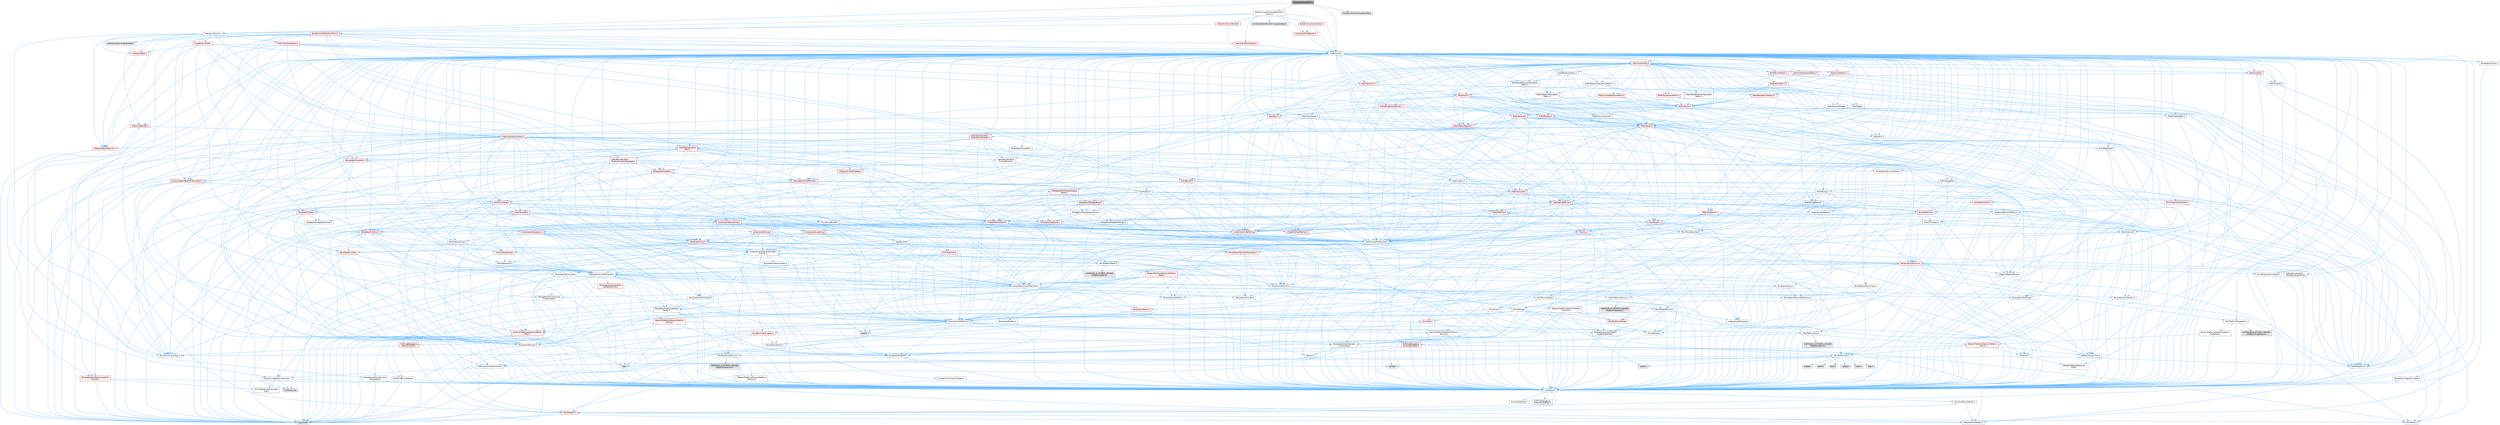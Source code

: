 digraph "TransformGizmoUtil.h"
{
 // INTERACTIVE_SVG=YES
 // LATEX_PDF_SIZE
  bgcolor="transparent";
  edge [fontname=Helvetica,fontsize=10,labelfontname=Helvetica,labelfontsize=10];
  node [fontname=Helvetica,fontsize=10,shape=box,height=0.2,width=0.4];
  Node1 [id="Node000001",label="TransformGizmoUtil.h",height=0.2,width=0.4,color="gray40", fillcolor="grey60", style="filled", fontcolor="black",tooltip=" "];
  Node1 -> Node2 [id="edge1_Node000001_Node000002",color="steelblue1",style="solid",tooltip=" "];
  Node2 [id="Node000002",label="CoreMinimal.h",height=0.2,width=0.4,color="grey40", fillcolor="white", style="filled",URL="$d7/d67/CoreMinimal_8h.html",tooltip=" "];
  Node2 -> Node3 [id="edge2_Node000002_Node000003",color="steelblue1",style="solid",tooltip=" "];
  Node3 [id="Node000003",label="CoreTypes.h",height=0.2,width=0.4,color="grey40", fillcolor="white", style="filled",URL="$dc/dec/CoreTypes_8h.html",tooltip=" "];
  Node3 -> Node4 [id="edge3_Node000003_Node000004",color="steelblue1",style="solid",tooltip=" "];
  Node4 [id="Node000004",label="HAL/Platform.h",height=0.2,width=0.4,color="red", fillcolor="#FFF0F0", style="filled",URL="$d9/dd0/Platform_8h.html",tooltip=" "];
  Node4 -> Node5 [id="edge4_Node000004_Node000005",color="steelblue1",style="solid",tooltip=" "];
  Node5 [id="Node000005",label="Misc/Build.h",height=0.2,width=0.4,color="grey40", fillcolor="white", style="filled",URL="$d3/dbb/Build_8h.html",tooltip=" "];
  Node4 -> Node7 [id="edge5_Node000004_Node000007",color="steelblue1",style="solid",tooltip=" "];
  Node7 [id="Node000007",label="type_traits",height=0.2,width=0.4,color="grey60", fillcolor="#E0E0E0", style="filled",tooltip=" "];
  Node4 -> Node8 [id="edge6_Node000004_Node000008",color="steelblue1",style="solid",tooltip=" "];
  Node8 [id="Node000008",label="PreprocessorHelpers.h",height=0.2,width=0.4,color="grey40", fillcolor="white", style="filled",URL="$db/ddb/PreprocessorHelpers_8h.html",tooltip=" "];
  Node3 -> Node14 [id="edge7_Node000003_Node000014",color="steelblue1",style="solid",tooltip=" "];
  Node14 [id="Node000014",label="ProfilingDebugging\l/UMemoryDefines.h",height=0.2,width=0.4,color="grey40", fillcolor="white", style="filled",URL="$d2/da2/UMemoryDefines_8h.html",tooltip=" "];
  Node3 -> Node15 [id="edge8_Node000003_Node000015",color="steelblue1",style="solid",tooltip=" "];
  Node15 [id="Node000015",label="Misc/CoreMiscDefines.h",height=0.2,width=0.4,color="grey40", fillcolor="white", style="filled",URL="$da/d38/CoreMiscDefines_8h.html",tooltip=" "];
  Node15 -> Node4 [id="edge9_Node000015_Node000004",color="steelblue1",style="solid",tooltip=" "];
  Node15 -> Node8 [id="edge10_Node000015_Node000008",color="steelblue1",style="solid",tooltip=" "];
  Node3 -> Node16 [id="edge11_Node000003_Node000016",color="steelblue1",style="solid",tooltip=" "];
  Node16 [id="Node000016",label="Misc/CoreDefines.h",height=0.2,width=0.4,color="grey40", fillcolor="white", style="filled",URL="$d3/dd2/CoreDefines_8h.html",tooltip=" "];
  Node2 -> Node17 [id="edge12_Node000002_Node000017",color="steelblue1",style="solid",tooltip=" "];
  Node17 [id="Node000017",label="CoreFwd.h",height=0.2,width=0.4,color="grey40", fillcolor="white", style="filled",URL="$d1/d1e/CoreFwd_8h.html",tooltip=" "];
  Node17 -> Node3 [id="edge13_Node000017_Node000003",color="steelblue1",style="solid",tooltip=" "];
  Node17 -> Node18 [id="edge14_Node000017_Node000018",color="steelblue1",style="solid",tooltip=" "];
  Node18 [id="Node000018",label="Containers/ContainersFwd.h",height=0.2,width=0.4,color="grey40", fillcolor="white", style="filled",URL="$d4/d0a/ContainersFwd_8h.html",tooltip=" "];
  Node18 -> Node4 [id="edge15_Node000018_Node000004",color="steelblue1",style="solid",tooltip=" "];
  Node18 -> Node3 [id="edge16_Node000018_Node000003",color="steelblue1",style="solid",tooltip=" "];
  Node18 -> Node19 [id="edge17_Node000018_Node000019",color="steelblue1",style="solid",tooltip=" "];
  Node19 [id="Node000019",label="Traits/IsContiguousContainer.h",height=0.2,width=0.4,color="grey40", fillcolor="white", style="filled",URL="$d5/d3c/IsContiguousContainer_8h.html",tooltip=" "];
  Node19 -> Node3 [id="edge18_Node000019_Node000003",color="steelblue1",style="solid",tooltip=" "];
  Node19 -> Node20 [id="edge19_Node000019_Node000020",color="steelblue1",style="solid",tooltip=" "];
  Node20 [id="Node000020",label="Misc/StaticAssertComplete\lType.h",height=0.2,width=0.4,color="grey40", fillcolor="white", style="filled",URL="$d5/d4e/StaticAssertCompleteType_8h.html",tooltip=" "];
  Node19 -> Node21 [id="edge20_Node000019_Node000021",color="steelblue1",style="solid",tooltip=" "];
  Node21 [id="Node000021",label="initializer_list",height=0.2,width=0.4,color="grey60", fillcolor="#E0E0E0", style="filled",tooltip=" "];
  Node17 -> Node22 [id="edge21_Node000017_Node000022",color="steelblue1",style="solid",tooltip=" "];
  Node22 [id="Node000022",label="Math/MathFwd.h",height=0.2,width=0.4,color="grey40", fillcolor="white", style="filled",URL="$d2/d10/MathFwd_8h.html",tooltip=" "];
  Node22 -> Node4 [id="edge22_Node000022_Node000004",color="steelblue1",style="solid",tooltip=" "];
  Node17 -> Node23 [id="edge23_Node000017_Node000023",color="steelblue1",style="solid",tooltip=" "];
  Node23 [id="Node000023",label="UObject/UObjectHierarchy\lFwd.h",height=0.2,width=0.4,color="grey40", fillcolor="white", style="filled",URL="$d3/d13/UObjectHierarchyFwd_8h.html",tooltip=" "];
  Node2 -> Node23 [id="edge24_Node000002_Node000023",color="steelblue1",style="solid",tooltip=" "];
  Node2 -> Node18 [id="edge25_Node000002_Node000018",color="steelblue1",style="solid",tooltip=" "];
  Node2 -> Node24 [id="edge26_Node000002_Node000024",color="steelblue1",style="solid",tooltip=" "];
  Node24 [id="Node000024",label="Misc/VarArgs.h",height=0.2,width=0.4,color="grey40", fillcolor="white", style="filled",URL="$d5/d6f/VarArgs_8h.html",tooltip=" "];
  Node24 -> Node3 [id="edge27_Node000024_Node000003",color="steelblue1",style="solid",tooltip=" "];
  Node2 -> Node25 [id="edge28_Node000002_Node000025",color="steelblue1",style="solid",tooltip=" "];
  Node25 [id="Node000025",label="Logging/LogVerbosity.h",height=0.2,width=0.4,color="grey40", fillcolor="white", style="filled",URL="$d2/d8f/LogVerbosity_8h.html",tooltip=" "];
  Node25 -> Node3 [id="edge29_Node000025_Node000003",color="steelblue1",style="solid",tooltip=" "];
  Node2 -> Node26 [id="edge30_Node000002_Node000026",color="steelblue1",style="solid",tooltip=" "];
  Node26 [id="Node000026",label="Misc/OutputDevice.h",height=0.2,width=0.4,color="grey40", fillcolor="white", style="filled",URL="$d7/d32/OutputDevice_8h.html",tooltip=" "];
  Node26 -> Node17 [id="edge31_Node000026_Node000017",color="steelblue1",style="solid",tooltip=" "];
  Node26 -> Node3 [id="edge32_Node000026_Node000003",color="steelblue1",style="solid",tooltip=" "];
  Node26 -> Node25 [id="edge33_Node000026_Node000025",color="steelblue1",style="solid",tooltip=" "];
  Node26 -> Node24 [id="edge34_Node000026_Node000024",color="steelblue1",style="solid",tooltip=" "];
  Node26 -> Node27 [id="edge35_Node000026_Node000027",color="steelblue1",style="solid",tooltip=" "];
  Node27 [id="Node000027",label="Templates/IsArrayOrRefOf\lTypeByPredicate.h",height=0.2,width=0.4,color="grey40", fillcolor="white", style="filled",URL="$d6/da1/IsArrayOrRefOfTypeByPredicate_8h.html",tooltip=" "];
  Node27 -> Node3 [id="edge36_Node000027_Node000003",color="steelblue1",style="solid",tooltip=" "];
  Node26 -> Node28 [id="edge37_Node000026_Node000028",color="steelblue1",style="solid",tooltip=" "];
  Node28 [id="Node000028",label="Templates/IsValidVariadic\lFunctionArg.h",height=0.2,width=0.4,color="grey40", fillcolor="white", style="filled",URL="$d0/dc8/IsValidVariadicFunctionArg_8h.html",tooltip=" "];
  Node28 -> Node3 [id="edge38_Node000028_Node000003",color="steelblue1",style="solid",tooltip=" "];
  Node28 -> Node29 [id="edge39_Node000028_Node000029",color="steelblue1",style="solid",tooltip=" "];
  Node29 [id="Node000029",label="IsEnum.h",height=0.2,width=0.4,color="grey40", fillcolor="white", style="filled",URL="$d4/de5/IsEnum_8h.html",tooltip=" "];
  Node28 -> Node7 [id="edge40_Node000028_Node000007",color="steelblue1",style="solid",tooltip=" "];
  Node26 -> Node30 [id="edge41_Node000026_Node000030",color="steelblue1",style="solid",tooltip=" "];
  Node30 [id="Node000030",label="Traits/IsCharEncodingCompatible\lWith.h",height=0.2,width=0.4,color="red", fillcolor="#FFF0F0", style="filled",URL="$df/dd1/IsCharEncodingCompatibleWith_8h.html",tooltip=" "];
  Node30 -> Node7 [id="edge42_Node000030_Node000007",color="steelblue1",style="solid",tooltip=" "];
  Node2 -> Node32 [id="edge43_Node000002_Node000032",color="steelblue1",style="solid",tooltip=" "];
  Node32 [id="Node000032",label="HAL/PlatformCrt.h",height=0.2,width=0.4,color="grey40", fillcolor="white", style="filled",URL="$d8/d75/PlatformCrt_8h.html",tooltip=" "];
  Node32 -> Node33 [id="edge44_Node000032_Node000033",color="steelblue1",style="solid",tooltip=" "];
  Node33 [id="Node000033",label="new",height=0.2,width=0.4,color="grey60", fillcolor="#E0E0E0", style="filled",tooltip=" "];
  Node32 -> Node34 [id="edge45_Node000032_Node000034",color="steelblue1",style="solid",tooltip=" "];
  Node34 [id="Node000034",label="wchar.h",height=0.2,width=0.4,color="grey60", fillcolor="#E0E0E0", style="filled",tooltip=" "];
  Node32 -> Node35 [id="edge46_Node000032_Node000035",color="steelblue1",style="solid",tooltip=" "];
  Node35 [id="Node000035",label="stddef.h",height=0.2,width=0.4,color="grey60", fillcolor="#E0E0E0", style="filled",tooltip=" "];
  Node32 -> Node36 [id="edge47_Node000032_Node000036",color="steelblue1",style="solid",tooltip=" "];
  Node36 [id="Node000036",label="stdlib.h",height=0.2,width=0.4,color="grey60", fillcolor="#E0E0E0", style="filled",tooltip=" "];
  Node32 -> Node37 [id="edge48_Node000032_Node000037",color="steelblue1",style="solid",tooltip=" "];
  Node37 [id="Node000037",label="stdio.h",height=0.2,width=0.4,color="grey60", fillcolor="#E0E0E0", style="filled",tooltip=" "];
  Node32 -> Node38 [id="edge49_Node000032_Node000038",color="steelblue1",style="solid",tooltip=" "];
  Node38 [id="Node000038",label="stdarg.h",height=0.2,width=0.4,color="grey60", fillcolor="#E0E0E0", style="filled",tooltip=" "];
  Node32 -> Node39 [id="edge50_Node000032_Node000039",color="steelblue1",style="solid",tooltip=" "];
  Node39 [id="Node000039",label="math.h",height=0.2,width=0.4,color="grey60", fillcolor="#E0E0E0", style="filled",tooltip=" "];
  Node32 -> Node40 [id="edge51_Node000032_Node000040",color="steelblue1",style="solid",tooltip=" "];
  Node40 [id="Node000040",label="float.h",height=0.2,width=0.4,color="grey60", fillcolor="#E0E0E0", style="filled",tooltip=" "];
  Node32 -> Node41 [id="edge52_Node000032_Node000041",color="steelblue1",style="solid",tooltip=" "];
  Node41 [id="Node000041",label="string.h",height=0.2,width=0.4,color="grey60", fillcolor="#E0E0E0", style="filled",tooltip=" "];
  Node2 -> Node42 [id="edge53_Node000002_Node000042",color="steelblue1",style="solid",tooltip=" "];
  Node42 [id="Node000042",label="HAL/PlatformMisc.h",height=0.2,width=0.4,color="grey40", fillcolor="white", style="filled",URL="$d0/df5/PlatformMisc_8h.html",tooltip=" "];
  Node42 -> Node3 [id="edge54_Node000042_Node000003",color="steelblue1",style="solid",tooltip=" "];
  Node42 -> Node43 [id="edge55_Node000042_Node000043",color="steelblue1",style="solid",tooltip=" "];
  Node43 [id="Node000043",label="GenericPlatform/GenericPlatform\lMisc.h",height=0.2,width=0.4,color="red", fillcolor="#FFF0F0", style="filled",URL="$db/d9a/GenericPlatformMisc_8h.html",tooltip=" "];
  Node43 -> Node17 [id="edge56_Node000043_Node000017",color="steelblue1",style="solid",tooltip=" "];
  Node43 -> Node3 [id="edge57_Node000043_Node000003",color="steelblue1",style="solid",tooltip=" "];
  Node43 -> Node32 [id="edge58_Node000043_Node000032",color="steelblue1",style="solid",tooltip=" "];
  Node43 -> Node47 [id="edge59_Node000043_Node000047",color="steelblue1",style="solid",tooltip=" "];
  Node47 [id="Node000047",label="Math/NumericLimits.h",height=0.2,width=0.4,color="grey40", fillcolor="white", style="filled",URL="$df/d1b/NumericLimits_8h.html",tooltip=" "];
  Node47 -> Node3 [id="edge60_Node000047_Node000003",color="steelblue1",style="solid",tooltip=" "];
  Node43 -> Node49 [id="edge61_Node000043_Node000049",color="steelblue1",style="solid",tooltip=" "];
  Node49 [id="Node000049",label="Misc/EnumClassFlags.h",height=0.2,width=0.4,color="grey40", fillcolor="white", style="filled",URL="$d8/de7/EnumClassFlags_8h.html",tooltip=" "];
  Node42 -> Node52 [id="edge62_Node000042_Node000052",color="steelblue1",style="solid",tooltip=" "];
  Node52 [id="Node000052",label="COMPILED_PLATFORM_HEADER\l(PlatformMisc.h)",height=0.2,width=0.4,color="grey60", fillcolor="#E0E0E0", style="filled",tooltip=" "];
  Node42 -> Node53 [id="edge63_Node000042_Node000053",color="steelblue1",style="solid",tooltip=" "];
  Node53 [id="Node000053",label="ProfilingDebugging\l/CpuProfilerTrace.h",height=0.2,width=0.4,color="red", fillcolor="#FFF0F0", style="filled",URL="$da/dcb/CpuProfilerTrace_8h.html",tooltip=" "];
  Node53 -> Node3 [id="edge64_Node000053_Node000003",color="steelblue1",style="solid",tooltip=" "];
  Node53 -> Node18 [id="edge65_Node000053_Node000018",color="steelblue1",style="solid",tooltip=" "];
  Node53 -> Node54 [id="edge66_Node000053_Node000054",color="steelblue1",style="solid",tooltip=" "];
  Node54 [id="Node000054",label="HAL/PlatformAtomics.h",height=0.2,width=0.4,color="grey40", fillcolor="white", style="filled",URL="$d3/d36/PlatformAtomics_8h.html",tooltip=" "];
  Node54 -> Node3 [id="edge67_Node000054_Node000003",color="steelblue1",style="solid",tooltip=" "];
  Node54 -> Node55 [id="edge68_Node000054_Node000055",color="steelblue1",style="solid",tooltip=" "];
  Node55 [id="Node000055",label="GenericPlatform/GenericPlatform\lAtomics.h",height=0.2,width=0.4,color="grey40", fillcolor="white", style="filled",URL="$da/d72/GenericPlatformAtomics_8h.html",tooltip=" "];
  Node55 -> Node3 [id="edge69_Node000055_Node000003",color="steelblue1",style="solid",tooltip=" "];
  Node54 -> Node56 [id="edge70_Node000054_Node000056",color="steelblue1",style="solid",tooltip=" "];
  Node56 [id="Node000056",label="COMPILED_PLATFORM_HEADER\l(PlatformAtomics.h)",height=0.2,width=0.4,color="grey60", fillcolor="#E0E0E0", style="filled",tooltip=" "];
  Node53 -> Node8 [id="edge71_Node000053_Node000008",color="steelblue1",style="solid",tooltip=" "];
  Node53 -> Node5 [id="edge72_Node000053_Node000005",color="steelblue1",style="solid",tooltip=" "];
  Node2 -> Node61 [id="edge73_Node000002_Node000061",color="steelblue1",style="solid",tooltip=" "];
  Node61 [id="Node000061",label="Misc/AssertionMacros.h",height=0.2,width=0.4,color="grey40", fillcolor="white", style="filled",URL="$d0/dfa/AssertionMacros_8h.html",tooltip=" "];
  Node61 -> Node3 [id="edge74_Node000061_Node000003",color="steelblue1",style="solid",tooltip=" "];
  Node61 -> Node4 [id="edge75_Node000061_Node000004",color="steelblue1",style="solid",tooltip=" "];
  Node61 -> Node42 [id="edge76_Node000061_Node000042",color="steelblue1",style="solid",tooltip=" "];
  Node61 -> Node8 [id="edge77_Node000061_Node000008",color="steelblue1",style="solid",tooltip=" "];
  Node61 -> Node62 [id="edge78_Node000061_Node000062",color="steelblue1",style="solid",tooltip=" "];
  Node62 [id="Node000062",label="Templates/EnableIf.h",height=0.2,width=0.4,color="grey40", fillcolor="white", style="filled",URL="$d7/d60/EnableIf_8h.html",tooltip=" "];
  Node62 -> Node3 [id="edge79_Node000062_Node000003",color="steelblue1",style="solid",tooltip=" "];
  Node61 -> Node27 [id="edge80_Node000061_Node000027",color="steelblue1",style="solid",tooltip=" "];
  Node61 -> Node28 [id="edge81_Node000061_Node000028",color="steelblue1",style="solid",tooltip=" "];
  Node61 -> Node30 [id="edge82_Node000061_Node000030",color="steelblue1",style="solid",tooltip=" "];
  Node61 -> Node24 [id="edge83_Node000061_Node000024",color="steelblue1",style="solid",tooltip=" "];
  Node61 -> Node63 [id="edge84_Node000061_Node000063",color="steelblue1",style="solid",tooltip=" "];
  Node63 [id="Node000063",label="String/FormatStringSan.h",height=0.2,width=0.4,color="red", fillcolor="#FFF0F0", style="filled",URL="$d3/d8b/FormatStringSan_8h.html",tooltip=" "];
  Node63 -> Node7 [id="edge85_Node000063_Node000007",color="steelblue1",style="solid",tooltip=" "];
  Node63 -> Node3 [id="edge86_Node000063_Node000003",color="steelblue1",style="solid",tooltip=" "];
  Node63 -> Node64 [id="edge87_Node000063_Node000064",color="steelblue1",style="solid",tooltip=" "];
  Node64 [id="Node000064",label="Templates/Requires.h",height=0.2,width=0.4,color="grey40", fillcolor="white", style="filled",URL="$dc/d96/Requires_8h.html",tooltip=" "];
  Node64 -> Node62 [id="edge88_Node000064_Node000062",color="steelblue1",style="solid",tooltip=" "];
  Node64 -> Node7 [id="edge89_Node000064_Node000007",color="steelblue1",style="solid",tooltip=" "];
  Node63 -> Node65 [id="edge90_Node000063_Node000065",color="steelblue1",style="solid",tooltip=" "];
  Node65 [id="Node000065",label="Templates/Identity.h",height=0.2,width=0.4,color="grey40", fillcolor="white", style="filled",URL="$d0/dd5/Identity_8h.html",tooltip=" "];
  Node63 -> Node28 [id="edge91_Node000063_Node000028",color="steelblue1",style="solid",tooltip=" "];
  Node63 -> Node18 [id="edge92_Node000063_Node000018",color="steelblue1",style="solid",tooltip=" "];
  Node61 -> Node69 [id="edge93_Node000061_Node000069",color="steelblue1",style="solid",tooltip=" "];
  Node69 [id="Node000069",label="atomic",height=0.2,width=0.4,color="grey60", fillcolor="#E0E0E0", style="filled",tooltip=" "];
  Node2 -> Node70 [id="edge94_Node000002_Node000070",color="steelblue1",style="solid",tooltip=" "];
  Node70 [id="Node000070",label="Templates/IsPointer.h",height=0.2,width=0.4,color="grey40", fillcolor="white", style="filled",URL="$d7/d05/IsPointer_8h.html",tooltip=" "];
  Node70 -> Node3 [id="edge95_Node000070_Node000003",color="steelblue1",style="solid",tooltip=" "];
  Node2 -> Node71 [id="edge96_Node000002_Node000071",color="steelblue1",style="solid",tooltip=" "];
  Node71 [id="Node000071",label="HAL/PlatformMemory.h",height=0.2,width=0.4,color="grey40", fillcolor="white", style="filled",URL="$de/d68/PlatformMemory_8h.html",tooltip=" "];
  Node71 -> Node3 [id="edge97_Node000071_Node000003",color="steelblue1",style="solid",tooltip=" "];
  Node71 -> Node72 [id="edge98_Node000071_Node000072",color="steelblue1",style="solid",tooltip=" "];
  Node72 [id="Node000072",label="GenericPlatform/GenericPlatform\lMemory.h",height=0.2,width=0.4,color="grey40", fillcolor="white", style="filled",URL="$dd/d22/GenericPlatformMemory_8h.html",tooltip=" "];
  Node72 -> Node17 [id="edge99_Node000072_Node000017",color="steelblue1",style="solid",tooltip=" "];
  Node72 -> Node3 [id="edge100_Node000072_Node000003",color="steelblue1",style="solid",tooltip=" "];
  Node72 -> Node73 [id="edge101_Node000072_Node000073",color="steelblue1",style="solid",tooltip=" "];
  Node73 [id="Node000073",label="HAL/PlatformString.h",height=0.2,width=0.4,color="red", fillcolor="#FFF0F0", style="filled",URL="$db/db5/PlatformString_8h.html",tooltip=" "];
  Node73 -> Node3 [id="edge102_Node000073_Node000003",color="steelblue1",style="solid",tooltip=" "];
  Node72 -> Node41 [id="edge103_Node000072_Node000041",color="steelblue1",style="solid",tooltip=" "];
  Node72 -> Node34 [id="edge104_Node000072_Node000034",color="steelblue1",style="solid",tooltip=" "];
  Node71 -> Node75 [id="edge105_Node000071_Node000075",color="steelblue1",style="solid",tooltip=" "];
  Node75 [id="Node000075",label="COMPILED_PLATFORM_HEADER\l(PlatformMemory.h)",height=0.2,width=0.4,color="grey60", fillcolor="#E0E0E0", style="filled",tooltip=" "];
  Node2 -> Node54 [id="edge106_Node000002_Node000054",color="steelblue1",style="solid",tooltip=" "];
  Node2 -> Node76 [id="edge107_Node000002_Node000076",color="steelblue1",style="solid",tooltip=" "];
  Node76 [id="Node000076",label="Misc/Exec.h",height=0.2,width=0.4,color="grey40", fillcolor="white", style="filled",URL="$de/ddb/Exec_8h.html",tooltip=" "];
  Node76 -> Node3 [id="edge108_Node000076_Node000003",color="steelblue1",style="solid",tooltip=" "];
  Node76 -> Node61 [id="edge109_Node000076_Node000061",color="steelblue1",style="solid",tooltip=" "];
  Node2 -> Node77 [id="edge110_Node000002_Node000077",color="steelblue1",style="solid",tooltip=" "];
  Node77 [id="Node000077",label="HAL/MemoryBase.h",height=0.2,width=0.4,color="grey40", fillcolor="white", style="filled",URL="$d6/d9f/MemoryBase_8h.html",tooltip=" "];
  Node77 -> Node3 [id="edge111_Node000077_Node000003",color="steelblue1",style="solid",tooltip=" "];
  Node77 -> Node54 [id="edge112_Node000077_Node000054",color="steelblue1",style="solid",tooltip=" "];
  Node77 -> Node32 [id="edge113_Node000077_Node000032",color="steelblue1",style="solid",tooltip=" "];
  Node77 -> Node76 [id="edge114_Node000077_Node000076",color="steelblue1",style="solid",tooltip=" "];
  Node77 -> Node26 [id="edge115_Node000077_Node000026",color="steelblue1",style="solid",tooltip=" "];
  Node77 -> Node78 [id="edge116_Node000077_Node000078",color="steelblue1",style="solid",tooltip=" "];
  Node78 [id="Node000078",label="Templates/Atomic.h",height=0.2,width=0.4,color="red", fillcolor="#FFF0F0", style="filled",URL="$d3/d91/Atomic_8h.html",tooltip=" "];
  Node78 -> Node69 [id="edge117_Node000078_Node000069",color="steelblue1",style="solid",tooltip=" "];
  Node2 -> Node87 [id="edge118_Node000002_Node000087",color="steelblue1",style="solid",tooltip=" "];
  Node87 [id="Node000087",label="HAL/UnrealMemory.h",height=0.2,width=0.4,color="grey40", fillcolor="white", style="filled",URL="$d9/d96/UnrealMemory_8h.html",tooltip=" "];
  Node87 -> Node3 [id="edge119_Node000087_Node000003",color="steelblue1",style="solid",tooltip=" "];
  Node87 -> Node72 [id="edge120_Node000087_Node000072",color="steelblue1",style="solid",tooltip=" "];
  Node87 -> Node77 [id="edge121_Node000087_Node000077",color="steelblue1",style="solid",tooltip=" "];
  Node87 -> Node71 [id="edge122_Node000087_Node000071",color="steelblue1",style="solid",tooltip=" "];
  Node87 -> Node88 [id="edge123_Node000087_Node000088",color="steelblue1",style="solid",tooltip=" "];
  Node88 [id="Node000088",label="ProfilingDebugging\l/MemoryTrace.h",height=0.2,width=0.4,color="red", fillcolor="#FFF0F0", style="filled",URL="$da/dd7/MemoryTrace_8h.html",tooltip=" "];
  Node88 -> Node4 [id="edge124_Node000088_Node000004",color="steelblue1",style="solid",tooltip=" "];
  Node88 -> Node49 [id="edge125_Node000088_Node000049",color="steelblue1",style="solid",tooltip=" "];
  Node87 -> Node70 [id="edge126_Node000087_Node000070",color="steelblue1",style="solid",tooltip=" "];
  Node2 -> Node89 [id="edge127_Node000002_Node000089",color="steelblue1",style="solid",tooltip=" "];
  Node89 [id="Node000089",label="Templates/IsArithmetic.h",height=0.2,width=0.4,color="grey40", fillcolor="white", style="filled",URL="$d2/d5d/IsArithmetic_8h.html",tooltip=" "];
  Node89 -> Node3 [id="edge128_Node000089_Node000003",color="steelblue1",style="solid",tooltip=" "];
  Node2 -> Node83 [id="edge129_Node000002_Node000083",color="steelblue1",style="solid",tooltip=" "];
  Node83 [id="Node000083",label="Templates/AndOrNot.h",height=0.2,width=0.4,color="grey40", fillcolor="white", style="filled",URL="$db/d0a/AndOrNot_8h.html",tooltip=" "];
  Node83 -> Node3 [id="edge130_Node000083_Node000003",color="steelblue1",style="solid",tooltip=" "];
  Node2 -> Node90 [id="edge131_Node000002_Node000090",color="steelblue1",style="solid",tooltip=" "];
  Node90 [id="Node000090",label="Templates/IsPODType.h",height=0.2,width=0.4,color="grey40", fillcolor="white", style="filled",URL="$d7/db1/IsPODType_8h.html",tooltip=" "];
  Node90 -> Node3 [id="edge132_Node000090_Node000003",color="steelblue1",style="solid",tooltip=" "];
  Node2 -> Node91 [id="edge133_Node000002_Node000091",color="steelblue1",style="solid",tooltip=" "];
  Node91 [id="Node000091",label="Templates/IsUECoreType.h",height=0.2,width=0.4,color="grey40", fillcolor="white", style="filled",URL="$d1/db8/IsUECoreType_8h.html",tooltip=" "];
  Node91 -> Node3 [id="edge134_Node000091_Node000003",color="steelblue1",style="solid",tooltip=" "];
  Node91 -> Node7 [id="edge135_Node000091_Node000007",color="steelblue1",style="solid",tooltip=" "];
  Node2 -> Node84 [id="edge136_Node000002_Node000084",color="steelblue1",style="solid",tooltip=" "];
  Node84 [id="Node000084",label="Templates/IsTriviallyCopy\lConstructible.h",height=0.2,width=0.4,color="grey40", fillcolor="white", style="filled",URL="$d3/d78/IsTriviallyCopyConstructible_8h.html",tooltip=" "];
  Node84 -> Node3 [id="edge137_Node000084_Node000003",color="steelblue1",style="solid",tooltip=" "];
  Node84 -> Node7 [id="edge138_Node000084_Node000007",color="steelblue1",style="solid",tooltip=" "];
  Node2 -> Node92 [id="edge139_Node000002_Node000092",color="steelblue1",style="solid",tooltip=" "];
  Node92 [id="Node000092",label="Templates/UnrealTypeTraits.h",height=0.2,width=0.4,color="grey40", fillcolor="white", style="filled",URL="$d2/d2d/UnrealTypeTraits_8h.html",tooltip=" "];
  Node92 -> Node3 [id="edge140_Node000092_Node000003",color="steelblue1",style="solid",tooltip=" "];
  Node92 -> Node70 [id="edge141_Node000092_Node000070",color="steelblue1",style="solid",tooltip=" "];
  Node92 -> Node61 [id="edge142_Node000092_Node000061",color="steelblue1",style="solid",tooltip=" "];
  Node92 -> Node83 [id="edge143_Node000092_Node000083",color="steelblue1",style="solid",tooltip=" "];
  Node92 -> Node62 [id="edge144_Node000092_Node000062",color="steelblue1",style="solid",tooltip=" "];
  Node92 -> Node89 [id="edge145_Node000092_Node000089",color="steelblue1",style="solid",tooltip=" "];
  Node92 -> Node29 [id="edge146_Node000092_Node000029",color="steelblue1",style="solid",tooltip=" "];
  Node92 -> Node93 [id="edge147_Node000092_Node000093",color="steelblue1",style="solid",tooltip=" "];
  Node93 [id="Node000093",label="Templates/Models.h",height=0.2,width=0.4,color="grey40", fillcolor="white", style="filled",URL="$d3/d0c/Models_8h.html",tooltip=" "];
  Node93 -> Node65 [id="edge148_Node000093_Node000065",color="steelblue1",style="solid",tooltip=" "];
  Node92 -> Node90 [id="edge149_Node000092_Node000090",color="steelblue1",style="solid",tooltip=" "];
  Node92 -> Node91 [id="edge150_Node000092_Node000091",color="steelblue1",style="solid",tooltip=" "];
  Node92 -> Node84 [id="edge151_Node000092_Node000084",color="steelblue1",style="solid",tooltip=" "];
  Node2 -> Node62 [id="edge152_Node000002_Node000062",color="steelblue1",style="solid",tooltip=" "];
  Node2 -> Node94 [id="edge153_Node000002_Node000094",color="steelblue1",style="solid",tooltip=" "];
  Node94 [id="Node000094",label="Templates/RemoveReference.h",height=0.2,width=0.4,color="grey40", fillcolor="white", style="filled",URL="$da/dbe/RemoveReference_8h.html",tooltip=" "];
  Node94 -> Node3 [id="edge154_Node000094_Node000003",color="steelblue1",style="solid",tooltip=" "];
  Node2 -> Node95 [id="edge155_Node000002_Node000095",color="steelblue1",style="solid",tooltip=" "];
  Node95 [id="Node000095",label="Templates/IntegralConstant.h",height=0.2,width=0.4,color="grey40", fillcolor="white", style="filled",URL="$db/d1b/IntegralConstant_8h.html",tooltip=" "];
  Node95 -> Node3 [id="edge156_Node000095_Node000003",color="steelblue1",style="solid",tooltip=" "];
  Node2 -> Node96 [id="edge157_Node000002_Node000096",color="steelblue1",style="solid",tooltip=" "];
  Node96 [id="Node000096",label="Templates/IsClass.h",height=0.2,width=0.4,color="grey40", fillcolor="white", style="filled",URL="$db/dcb/IsClass_8h.html",tooltip=" "];
  Node96 -> Node3 [id="edge158_Node000096_Node000003",color="steelblue1",style="solid",tooltip=" "];
  Node2 -> Node97 [id="edge159_Node000002_Node000097",color="steelblue1",style="solid",tooltip=" "];
  Node97 [id="Node000097",label="Templates/TypeCompatible\lBytes.h",height=0.2,width=0.4,color="grey40", fillcolor="white", style="filled",URL="$df/d0a/TypeCompatibleBytes_8h.html",tooltip=" "];
  Node97 -> Node3 [id="edge160_Node000097_Node000003",color="steelblue1",style="solid",tooltip=" "];
  Node97 -> Node41 [id="edge161_Node000097_Node000041",color="steelblue1",style="solid",tooltip=" "];
  Node97 -> Node33 [id="edge162_Node000097_Node000033",color="steelblue1",style="solid",tooltip=" "];
  Node97 -> Node7 [id="edge163_Node000097_Node000007",color="steelblue1",style="solid",tooltip=" "];
  Node2 -> Node19 [id="edge164_Node000002_Node000019",color="steelblue1",style="solid",tooltip=" "];
  Node2 -> Node98 [id="edge165_Node000002_Node000098",color="steelblue1",style="solid",tooltip=" "];
  Node98 [id="Node000098",label="Templates/UnrealTemplate.h",height=0.2,width=0.4,color="grey40", fillcolor="white", style="filled",URL="$d4/d24/UnrealTemplate_8h.html",tooltip=" "];
  Node98 -> Node3 [id="edge166_Node000098_Node000003",color="steelblue1",style="solid",tooltip=" "];
  Node98 -> Node70 [id="edge167_Node000098_Node000070",color="steelblue1",style="solid",tooltip=" "];
  Node98 -> Node87 [id="edge168_Node000098_Node000087",color="steelblue1",style="solid",tooltip=" "];
  Node98 -> Node99 [id="edge169_Node000098_Node000099",color="steelblue1",style="solid",tooltip=" "];
  Node99 [id="Node000099",label="Templates/CopyQualifiers\lAndRefsFromTo.h",height=0.2,width=0.4,color="red", fillcolor="#FFF0F0", style="filled",URL="$d3/db3/CopyQualifiersAndRefsFromTo_8h.html",tooltip=" "];
  Node98 -> Node92 [id="edge170_Node000098_Node000092",color="steelblue1",style="solid",tooltip=" "];
  Node98 -> Node94 [id="edge171_Node000098_Node000094",color="steelblue1",style="solid",tooltip=" "];
  Node98 -> Node64 [id="edge172_Node000098_Node000064",color="steelblue1",style="solid",tooltip=" "];
  Node98 -> Node97 [id="edge173_Node000098_Node000097",color="steelblue1",style="solid",tooltip=" "];
  Node98 -> Node65 [id="edge174_Node000098_Node000065",color="steelblue1",style="solid",tooltip=" "];
  Node98 -> Node19 [id="edge175_Node000098_Node000019",color="steelblue1",style="solid",tooltip=" "];
  Node98 -> Node101 [id="edge176_Node000098_Node000101",color="steelblue1",style="solid",tooltip=" "];
  Node101 [id="Node000101",label="Traits/UseBitwiseSwap.h",height=0.2,width=0.4,color="grey40", fillcolor="white", style="filled",URL="$db/df3/UseBitwiseSwap_8h.html",tooltip=" "];
  Node101 -> Node3 [id="edge177_Node000101_Node000003",color="steelblue1",style="solid",tooltip=" "];
  Node101 -> Node7 [id="edge178_Node000101_Node000007",color="steelblue1",style="solid",tooltip=" "];
  Node98 -> Node7 [id="edge179_Node000098_Node000007",color="steelblue1",style="solid",tooltip=" "];
  Node2 -> Node47 [id="edge180_Node000002_Node000047",color="steelblue1",style="solid",tooltip=" "];
  Node2 -> Node102 [id="edge181_Node000002_Node000102",color="steelblue1",style="solid",tooltip=" "];
  Node102 [id="Node000102",label="HAL/PlatformMath.h",height=0.2,width=0.4,color="grey40", fillcolor="white", style="filled",URL="$dc/d53/PlatformMath_8h.html",tooltip=" "];
  Node102 -> Node3 [id="edge182_Node000102_Node000003",color="steelblue1",style="solid",tooltip=" "];
  Node102 -> Node103 [id="edge183_Node000102_Node000103",color="steelblue1",style="solid",tooltip=" "];
  Node103 [id="Node000103",label="GenericPlatform/GenericPlatform\lMath.h",height=0.2,width=0.4,color="red", fillcolor="#FFF0F0", style="filled",URL="$d5/d79/GenericPlatformMath_8h.html",tooltip=" "];
  Node103 -> Node3 [id="edge184_Node000103_Node000003",color="steelblue1",style="solid",tooltip=" "];
  Node103 -> Node18 [id="edge185_Node000103_Node000018",color="steelblue1",style="solid",tooltip=" "];
  Node103 -> Node32 [id="edge186_Node000103_Node000032",color="steelblue1",style="solid",tooltip=" "];
  Node103 -> Node83 [id="edge187_Node000103_Node000083",color="steelblue1",style="solid",tooltip=" "];
  Node103 -> Node104 [id="edge188_Node000103_Node000104",color="steelblue1",style="solid",tooltip=" "];
  Node104 [id="Node000104",label="Templates/Decay.h",height=0.2,width=0.4,color="grey40", fillcolor="white", style="filled",URL="$dd/d0f/Decay_8h.html",tooltip=" "];
  Node104 -> Node3 [id="edge189_Node000104_Node000003",color="steelblue1",style="solid",tooltip=" "];
  Node104 -> Node94 [id="edge190_Node000104_Node000094",color="steelblue1",style="solid",tooltip=" "];
  Node104 -> Node7 [id="edge191_Node000104_Node000007",color="steelblue1",style="solid",tooltip=" "];
  Node103 -> Node92 [id="edge192_Node000103_Node000092",color="steelblue1",style="solid",tooltip=" "];
  Node103 -> Node64 [id="edge193_Node000103_Node000064",color="steelblue1",style="solid",tooltip=" "];
  Node103 -> Node97 [id="edge194_Node000103_Node000097",color="steelblue1",style="solid",tooltip=" "];
  Node103 -> Node7 [id="edge195_Node000103_Node000007",color="steelblue1",style="solid",tooltip=" "];
  Node102 -> Node109 [id="edge196_Node000102_Node000109",color="steelblue1",style="solid",tooltip=" "];
  Node109 [id="Node000109",label="COMPILED_PLATFORM_HEADER\l(PlatformMath.h)",height=0.2,width=0.4,color="grey60", fillcolor="#E0E0E0", style="filled",tooltip=" "];
  Node2 -> Node85 [id="edge197_Node000002_Node000085",color="steelblue1",style="solid",tooltip=" "];
  Node85 [id="Node000085",label="Templates/IsTriviallyCopy\lAssignable.h",height=0.2,width=0.4,color="grey40", fillcolor="white", style="filled",URL="$d2/df2/IsTriviallyCopyAssignable_8h.html",tooltip=" "];
  Node85 -> Node3 [id="edge198_Node000085_Node000003",color="steelblue1",style="solid",tooltip=" "];
  Node85 -> Node7 [id="edge199_Node000085_Node000007",color="steelblue1",style="solid",tooltip=" "];
  Node2 -> Node110 [id="edge200_Node000002_Node000110",color="steelblue1",style="solid",tooltip=" "];
  Node110 [id="Node000110",label="Templates/MemoryOps.h",height=0.2,width=0.4,color="grey40", fillcolor="white", style="filled",URL="$db/dea/MemoryOps_8h.html",tooltip=" "];
  Node110 -> Node3 [id="edge201_Node000110_Node000003",color="steelblue1",style="solid",tooltip=" "];
  Node110 -> Node87 [id="edge202_Node000110_Node000087",color="steelblue1",style="solid",tooltip=" "];
  Node110 -> Node85 [id="edge203_Node000110_Node000085",color="steelblue1",style="solid",tooltip=" "];
  Node110 -> Node84 [id="edge204_Node000110_Node000084",color="steelblue1",style="solid",tooltip=" "];
  Node110 -> Node64 [id="edge205_Node000110_Node000064",color="steelblue1",style="solid",tooltip=" "];
  Node110 -> Node92 [id="edge206_Node000110_Node000092",color="steelblue1",style="solid",tooltip=" "];
  Node110 -> Node101 [id="edge207_Node000110_Node000101",color="steelblue1",style="solid",tooltip=" "];
  Node110 -> Node33 [id="edge208_Node000110_Node000033",color="steelblue1",style="solid",tooltip=" "];
  Node110 -> Node7 [id="edge209_Node000110_Node000007",color="steelblue1",style="solid",tooltip=" "];
  Node2 -> Node111 [id="edge210_Node000002_Node000111",color="steelblue1",style="solid",tooltip=" "];
  Node111 [id="Node000111",label="Containers/ContainerAllocation\lPolicies.h",height=0.2,width=0.4,color="grey40", fillcolor="white", style="filled",URL="$d7/dff/ContainerAllocationPolicies_8h.html",tooltip=" "];
  Node111 -> Node3 [id="edge211_Node000111_Node000003",color="steelblue1",style="solid",tooltip=" "];
  Node111 -> Node112 [id="edge212_Node000111_Node000112",color="steelblue1",style="solid",tooltip=" "];
  Node112 [id="Node000112",label="Containers/ContainerHelpers.h",height=0.2,width=0.4,color="grey40", fillcolor="white", style="filled",URL="$d7/d33/ContainerHelpers_8h.html",tooltip=" "];
  Node112 -> Node3 [id="edge213_Node000112_Node000003",color="steelblue1",style="solid",tooltip=" "];
  Node111 -> Node111 [id="edge214_Node000111_Node000111",color="steelblue1",style="solid",tooltip=" "];
  Node111 -> Node102 [id="edge215_Node000111_Node000102",color="steelblue1",style="solid",tooltip=" "];
  Node111 -> Node87 [id="edge216_Node000111_Node000087",color="steelblue1",style="solid",tooltip=" "];
  Node111 -> Node47 [id="edge217_Node000111_Node000047",color="steelblue1",style="solid",tooltip=" "];
  Node111 -> Node61 [id="edge218_Node000111_Node000061",color="steelblue1",style="solid",tooltip=" "];
  Node111 -> Node113 [id="edge219_Node000111_Node000113",color="steelblue1",style="solid",tooltip=" "];
  Node113 [id="Node000113",label="Templates/IsPolymorphic.h",height=0.2,width=0.4,color="grey40", fillcolor="white", style="filled",URL="$dc/d20/IsPolymorphic_8h.html",tooltip=" "];
  Node111 -> Node110 [id="edge220_Node000111_Node000110",color="steelblue1",style="solid",tooltip=" "];
  Node111 -> Node97 [id="edge221_Node000111_Node000097",color="steelblue1",style="solid",tooltip=" "];
  Node111 -> Node7 [id="edge222_Node000111_Node000007",color="steelblue1",style="solid",tooltip=" "];
  Node2 -> Node114 [id="edge223_Node000002_Node000114",color="steelblue1",style="solid",tooltip=" "];
  Node114 [id="Node000114",label="Templates/IsEnumClass.h",height=0.2,width=0.4,color="grey40", fillcolor="white", style="filled",URL="$d7/d15/IsEnumClass_8h.html",tooltip=" "];
  Node114 -> Node3 [id="edge224_Node000114_Node000003",color="steelblue1",style="solid",tooltip=" "];
  Node114 -> Node83 [id="edge225_Node000114_Node000083",color="steelblue1",style="solid",tooltip=" "];
  Node2 -> Node115 [id="edge226_Node000002_Node000115",color="steelblue1",style="solid",tooltip=" "];
  Node115 [id="Node000115",label="HAL/PlatformProperties.h",height=0.2,width=0.4,color="grey40", fillcolor="white", style="filled",URL="$d9/db0/PlatformProperties_8h.html",tooltip=" "];
  Node115 -> Node3 [id="edge227_Node000115_Node000003",color="steelblue1",style="solid",tooltip=" "];
  Node115 -> Node116 [id="edge228_Node000115_Node000116",color="steelblue1",style="solid",tooltip=" "];
  Node116 [id="Node000116",label="GenericPlatform/GenericPlatform\lProperties.h",height=0.2,width=0.4,color="grey40", fillcolor="white", style="filled",URL="$d2/dcd/GenericPlatformProperties_8h.html",tooltip=" "];
  Node116 -> Node3 [id="edge229_Node000116_Node000003",color="steelblue1",style="solid",tooltip=" "];
  Node116 -> Node43 [id="edge230_Node000116_Node000043",color="steelblue1",style="solid",tooltip=" "];
  Node115 -> Node117 [id="edge231_Node000115_Node000117",color="steelblue1",style="solid",tooltip=" "];
  Node117 [id="Node000117",label="COMPILED_PLATFORM_HEADER\l(PlatformProperties.h)",height=0.2,width=0.4,color="grey60", fillcolor="#E0E0E0", style="filled",tooltip=" "];
  Node2 -> Node118 [id="edge232_Node000002_Node000118",color="steelblue1",style="solid",tooltip=" "];
  Node118 [id="Node000118",label="Misc/EngineVersionBase.h",height=0.2,width=0.4,color="grey40", fillcolor="white", style="filled",URL="$d5/d2b/EngineVersionBase_8h.html",tooltip=" "];
  Node118 -> Node3 [id="edge233_Node000118_Node000003",color="steelblue1",style="solid",tooltip=" "];
  Node2 -> Node119 [id="edge234_Node000002_Node000119",color="steelblue1",style="solid",tooltip=" "];
  Node119 [id="Node000119",label="Internationalization\l/TextNamespaceFwd.h",height=0.2,width=0.4,color="grey40", fillcolor="white", style="filled",URL="$d8/d97/TextNamespaceFwd_8h.html",tooltip=" "];
  Node119 -> Node3 [id="edge235_Node000119_Node000003",color="steelblue1",style="solid",tooltip=" "];
  Node2 -> Node120 [id="edge236_Node000002_Node000120",color="steelblue1",style="solid",tooltip=" "];
  Node120 [id="Node000120",label="Serialization/Archive.h",height=0.2,width=0.4,color="red", fillcolor="#FFF0F0", style="filled",URL="$d7/d3b/Archive_8h.html",tooltip=" "];
  Node120 -> Node17 [id="edge237_Node000120_Node000017",color="steelblue1",style="solid",tooltip=" "];
  Node120 -> Node3 [id="edge238_Node000120_Node000003",color="steelblue1",style="solid",tooltip=" "];
  Node120 -> Node115 [id="edge239_Node000120_Node000115",color="steelblue1",style="solid",tooltip=" "];
  Node120 -> Node119 [id="edge240_Node000120_Node000119",color="steelblue1",style="solid",tooltip=" "];
  Node120 -> Node22 [id="edge241_Node000120_Node000022",color="steelblue1",style="solid",tooltip=" "];
  Node120 -> Node61 [id="edge242_Node000120_Node000061",color="steelblue1",style="solid",tooltip=" "];
  Node120 -> Node5 [id="edge243_Node000120_Node000005",color="steelblue1",style="solid",tooltip=" "];
  Node120 -> Node118 [id="edge244_Node000120_Node000118",color="steelblue1",style="solid",tooltip=" "];
  Node120 -> Node24 [id="edge245_Node000120_Node000024",color="steelblue1",style="solid",tooltip=" "];
  Node120 -> Node62 [id="edge246_Node000120_Node000062",color="steelblue1",style="solid",tooltip=" "];
  Node120 -> Node27 [id="edge247_Node000120_Node000027",color="steelblue1",style="solid",tooltip=" "];
  Node120 -> Node114 [id="edge248_Node000120_Node000114",color="steelblue1",style="solid",tooltip=" "];
  Node120 -> Node28 [id="edge249_Node000120_Node000028",color="steelblue1",style="solid",tooltip=" "];
  Node120 -> Node98 [id="edge250_Node000120_Node000098",color="steelblue1",style="solid",tooltip=" "];
  Node120 -> Node30 [id="edge251_Node000120_Node000030",color="steelblue1",style="solid",tooltip=" "];
  Node120 -> Node123 [id="edge252_Node000120_Node000123",color="steelblue1",style="solid",tooltip=" "];
  Node123 [id="Node000123",label="UObject/ObjectVersion.h",height=0.2,width=0.4,color="grey40", fillcolor="white", style="filled",URL="$da/d63/ObjectVersion_8h.html",tooltip=" "];
  Node123 -> Node3 [id="edge253_Node000123_Node000003",color="steelblue1",style="solid",tooltip=" "];
  Node2 -> Node124 [id="edge254_Node000002_Node000124",color="steelblue1",style="solid",tooltip=" "];
  Node124 [id="Node000124",label="Templates/Less.h",height=0.2,width=0.4,color="grey40", fillcolor="white", style="filled",URL="$de/dc8/Less_8h.html",tooltip=" "];
  Node124 -> Node3 [id="edge255_Node000124_Node000003",color="steelblue1",style="solid",tooltip=" "];
  Node124 -> Node98 [id="edge256_Node000124_Node000098",color="steelblue1",style="solid",tooltip=" "];
  Node2 -> Node125 [id="edge257_Node000002_Node000125",color="steelblue1",style="solid",tooltip=" "];
  Node125 [id="Node000125",label="Templates/Sorting.h",height=0.2,width=0.4,color="red", fillcolor="#FFF0F0", style="filled",URL="$d3/d9e/Sorting_8h.html",tooltip=" "];
  Node125 -> Node3 [id="edge258_Node000125_Node000003",color="steelblue1",style="solid",tooltip=" "];
  Node125 -> Node102 [id="edge259_Node000125_Node000102",color="steelblue1",style="solid",tooltip=" "];
  Node125 -> Node124 [id="edge260_Node000125_Node000124",color="steelblue1",style="solid",tooltip=" "];
  Node2 -> Node136 [id="edge261_Node000002_Node000136",color="steelblue1",style="solid",tooltip=" "];
  Node136 [id="Node000136",label="Misc/Char.h",height=0.2,width=0.4,color="red", fillcolor="#FFF0F0", style="filled",URL="$d0/d58/Char_8h.html",tooltip=" "];
  Node136 -> Node3 [id="edge262_Node000136_Node000003",color="steelblue1",style="solid",tooltip=" "];
  Node136 -> Node7 [id="edge263_Node000136_Node000007",color="steelblue1",style="solid",tooltip=" "];
  Node2 -> Node139 [id="edge264_Node000002_Node000139",color="steelblue1",style="solid",tooltip=" "];
  Node139 [id="Node000139",label="GenericPlatform/GenericPlatform\lStricmp.h",height=0.2,width=0.4,color="grey40", fillcolor="white", style="filled",URL="$d2/d86/GenericPlatformStricmp_8h.html",tooltip=" "];
  Node139 -> Node3 [id="edge265_Node000139_Node000003",color="steelblue1",style="solid",tooltip=" "];
  Node2 -> Node140 [id="edge266_Node000002_Node000140",color="steelblue1",style="solid",tooltip=" "];
  Node140 [id="Node000140",label="GenericPlatform/GenericPlatform\lString.h",height=0.2,width=0.4,color="red", fillcolor="#FFF0F0", style="filled",URL="$dd/d20/GenericPlatformString_8h.html",tooltip=" "];
  Node140 -> Node3 [id="edge267_Node000140_Node000003",color="steelblue1",style="solid",tooltip=" "];
  Node140 -> Node139 [id="edge268_Node000140_Node000139",color="steelblue1",style="solid",tooltip=" "];
  Node140 -> Node62 [id="edge269_Node000140_Node000062",color="steelblue1",style="solid",tooltip=" "];
  Node140 -> Node30 [id="edge270_Node000140_Node000030",color="steelblue1",style="solid",tooltip=" "];
  Node140 -> Node7 [id="edge271_Node000140_Node000007",color="steelblue1",style="solid",tooltip=" "];
  Node2 -> Node73 [id="edge272_Node000002_Node000073",color="steelblue1",style="solid",tooltip=" "];
  Node2 -> Node143 [id="edge273_Node000002_Node000143",color="steelblue1",style="solid",tooltip=" "];
  Node143 [id="Node000143",label="Misc/CString.h",height=0.2,width=0.4,color="grey40", fillcolor="white", style="filled",URL="$d2/d49/CString_8h.html",tooltip=" "];
  Node143 -> Node3 [id="edge274_Node000143_Node000003",color="steelblue1",style="solid",tooltip=" "];
  Node143 -> Node32 [id="edge275_Node000143_Node000032",color="steelblue1",style="solid",tooltip=" "];
  Node143 -> Node73 [id="edge276_Node000143_Node000073",color="steelblue1",style="solid",tooltip=" "];
  Node143 -> Node61 [id="edge277_Node000143_Node000061",color="steelblue1",style="solid",tooltip=" "];
  Node143 -> Node136 [id="edge278_Node000143_Node000136",color="steelblue1",style="solid",tooltip=" "];
  Node143 -> Node24 [id="edge279_Node000143_Node000024",color="steelblue1",style="solid",tooltip=" "];
  Node143 -> Node27 [id="edge280_Node000143_Node000027",color="steelblue1",style="solid",tooltip=" "];
  Node143 -> Node28 [id="edge281_Node000143_Node000028",color="steelblue1",style="solid",tooltip=" "];
  Node143 -> Node30 [id="edge282_Node000143_Node000030",color="steelblue1",style="solid",tooltip=" "];
  Node2 -> Node144 [id="edge283_Node000002_Node000144",color="steelblue1",style="solid",tooltip=" "];
  Node144 [id="Node000144",label="Misc/Crc.h",height=0.2,width=0.4,color="red", fillcolor="#FFF0F0", style="filled",URL="$d4/dd2/Crc_8h.html",tooltip=" "];
  Node144 -> Node3 [id="edge284_Node000144_Node000003",color="steelblue1",style="solid",tooltip=" "];
  Node144 -> Node73 [id="edge285_Node000144_Node000073",color="steelblue1",style="solid",tooltip=" "];
  Node144 -> Node61 [id="edge286_Node000144_Node000061",color="steelblue1",style="solid",tooltip=" "];
  Node144 -> Node143 [id="edge287_Node000144_Node000143",color="steelblue1",style="solid",tooltip=" "];
  Node144 -> Node136 [id="edge288_Node000144_Node000136",color="steelblue1",style="solid",tooltip=" "];
  Node144 -> Node92 [id="edge289_Node000144_Node000092",color="steelblue1",style="solid",tooltip=" "];
  Node2 -> Node135 [id="edge290_Node000002_Node000135",color="steelblue1",style="solid",tooltip=" "];
  Node135 [id="Node000135",label="Math/UnrealMathUtility.h",height=0.2,width=0.4,color="grey40", fillcolor="white", style="filled",URL="$db/db8/UnrealMathUtility_8h.html",tooltip=" "];
  Node135 -> Node3 [id="edge291_Node000135_Node000003",color="steelblue1",style="solid",tooltip=" "];
  Node135 -> Node61 [id="edge292_Node000135_Node000061",color="steelblue1",style="solid",tooltip=" "];
  Node135 -> Node102 [id="edge293_Node000135_Node000102",color="steelblue1",style="solid",tooltip=" "];
  Node135 -> Node22 [id="edge294_Node000135_Node000022",color="steelblue1",style="solid",tooltip=" "];
  Node135 -> Node65 [id="edge295_Node000135_Node000065",color="steelblue1",style="solid",tooltip=" "];
  Node135 -> Node64 [id="edge296_Node000135_Node000064",color="steelblue1",style="solid",tooltip=" "];
  Node2 -> Node145 [id="edge297_Node000002_Node000145",color="steelblue1",style="solid",tooltip=" "];
  Node145 [id="Node000145",label="Containers/UnrealString.h",height=0.2,width=0.4,color="red", fillcolor="#FFF0F0", style="filled",URL="$d5/dba/UnrealString_8h.html",tooltip=" "];
  Node2 -> Node149 [id="edge298_Node000002_Node000149",color="steelblue1",style="solid",tooltip=" "];
  Node149 [id="Node000149",label="Containers/Array.h",height=0.2,width=0.4,color="red", fillcolor="#FFF0F0", style="filled",URL="$df/dd0/Array_8h.html",tooltip=" "];
  Node149 -> Node3 [id="edge299_Node000149_Node000003",color="steelblue1",style="solid",tooltip=" "];
  Node149 -> Node61 [id="edge300_Node000149_Node000061",color="steelblue1",style="solid",tooltip=" "];
  Node149 -> Node87 [id="edge301_Node000149_Node000087",color="steelblue1",style="solid",tooltip=" "];
  Node149 -> Node92 [id="edge302_Node000149_Node000092",color="steelblue1",style="solid",tooltip=" "];
  Node149 -> Node98 [id="edge303_Node000149_Node000098",color="steelblue1",style="solid",tooltip=" "];
  Node149 -> Node111 [id="edge304_Node000149_Node000111",color="steelblue1",style="solid",tooltip=" "];
  Node149 -> Node120 [id="edge305_Node000149_Node000120",color="steelblue1",style="solid",tooltip=" "];
  Node149 -> Node128 [id="edge306_Node000149_Node000128",color="steelblue1",style="solid",tooltip=" "];
  Node128 [id="Node000128",label="Templates/Invoke.h",height=0.2,width=0.4,color="red", fillcolor="#FFF0F0", style="filled",URL="$d7/deb/Invoke_8h.html",tooltip=" "];
  Node128 -> Node3 [id="edge307_Node000128_Node000003",color="steelblue1",style="solid",tooltip=" "];
  Node128 -> Node98 [id="edge308_Node000128_Node000098",color="steelblue1",style="solid",tooltip=" "];
  Node128 -> Node7 [id="edge309_Node000128_Node000007",color="steelblue1",style="solid",tooltip=" "];
  Node149 -> Node124 [id="edge310_Node000149_Node000124",color="steelblue1",style="solid",tooltip=" "];
  Node149 -> Node64 [id="edge311_Node000149_Node000064",color="steelblue1",style="solid",tooltip=" "];
  Node149 -> Node125 [id="edge312_Node000149_Node000125",color="steelblue1",style="solid",tooltip=" "];
  Node149 -> Node172 [id="edge313_Node000149_Node000172",color="steelblue1",style="solid",tooltip=" "];
  Node172 [id="Node000172",label="Templates/AlignmentTemplates.h",height=0.2,width=0.4,color="red", fillcolor="#FFF0F0", style="filled",URL="$dd/d32/AlignmentTemplates_8h.html",tooltip=" "];
  Node172 -> Node3 [id="edge314_Node000172_Node000003",color="steelblue1",style="solid",tooltip=" "];
  Node172 -> Node70 [id="edge315_Node000172_Node000070",color="steelblue1",style="solid",tooltip=" "];
  Node149 -> Node7 [id="edge316_Node000149_Node000007",color="steelblue1",style="solid",tooltip=" "];
  Node2 -> Node173 [id="edge317_Node000002_Node000173",color="steelblue1",style="solid",tooltip=" "];
  Node173 [id="Node000173",label="Misc/FrameNumber.h",height=0.2,width=0.4,color="grey40", fillcolor="white", style="filled",URL="$dd/dbd/FrameNumber_8h.html",tooltip=" "];
  Node173 -> Node3 [id="edge318_Node000173_Node000003",color="steelblue1",style="solid",tooltip=" "];
  Node173 -> Node47 [id="edge319_Node000173_Node000047",color="steelblue1",style="solid",tooltip=" "];
  Node173 -> Node135 [id="edge320_Node000173_Node000135",color="steelblue1",style="solid",tooltip=" "];
  Node173 -> Node62 [id="edge321_Node000173_Node000062",color="steelblue1",style="solid",tooltip=" "];
  Node173 -> Node92 [id="edge322_Node000173_Node000092",color="steelblue1",style="solid",tooltip=" "];
  Node2 -> Node174 [id="edge323_Node000002_Node000174",color="steelblue1",style="solid",tooltip=" "];
  Node174 [id="Node000174",label="Misc/Timespan.h",height=0.2,width=0.4,color="grey40", fillcolor="white", style="filled",URL="$da/dd9/Timespan_8h.html",tooltip=" "];
  Node174 -> Node3 [id="edge324_Node000174_Node000003",color="steelblue1",style="solid",tooltip=" "];
  Node174 -> Node175 [id="edge325_Node000174_Node000175",color="steelblue1",style="solid",tooltip=" "];
  Node175 [id="Node000175",label="Math/Interval.h",height=0.2,width=0.4,color="grey40", fillcolor="white", style="filled",URL="$d1/d55/Interval_8h.html",tooltip=" "];
  Node175 -> Node3 [id="edge326_Node000175_Node000003",color="steelblue1",style="solid",tooltip=" "];
  Node175 -> Node89 [id="edge327_Node000175_Node000089",color="steelblue1",style="solid",tooltip=" "];
  Node175 -> Node92 [id="edge328_Node000175_Node000092",color="steelblue1",style="solid",tooltip=" "];
  Node175 -> Node47 [id="edge329_Node000175_Node000047",color="steelblue1",style="solid",tooltip=" "];
  Node175 -> Node135 [id="edge330_Node000175_Node000135",color="steelblue1",style="solid",tooltip=" "];
  Node174 -> Node135 [id="edge331_Node000174_Node000135",color="steelblue1",style="solid",tooltip=" "];
  Node174 -> Node61 [id="edge332_Node000174_Node000061",color="steelblue1",style="solid",tooltip=" "];
  Node2 -> Node176 [id="edge333_Node000002_Node000176",color="steelblue1",style="solid",tooltip=" "];
  Node176 [id="Node000176",label="Containers/StringConv.h",height=0.2,width=0.4,color="red", fillcolor="#FFF0F0", style="filled",URL="$d3/ddf/StringConv_8h.html",tooltip=" "];
  Node176 -> Node3 [id="edge334_Node000176_Node000003",color="steelblue1",style="solid",tooltip=" "];
  Node176 -> Node61 [id="edge335_Node000176_Node000061",color="steelblue1",style="solid",tooltip=" "];
  Node176 -> Node111 [id="edge336_Node000176_Node000111",color="steelblue1",style="solid",tooltip=" "];
  Node176 -> Node149 [id="edge337_Node000176_Node000149",color="steelblue1",style="solid",tooltip=" "];
  Node176 -> Node143 [id="edge338_Node000176_Node000143",color="steelblue1",style="solid",tooltip=" "];
  Node176 -> Node177 [id="edge339_Node000176_Node000177",color="steelblue1",style="solid",tooltip=" "];
  Node177 [id="Node000177",label="Templates/IsArray.h",height=0.2,width=0.4,color="grey40", fillcolor="white", style="filled",URL="$d8/d8d/IsArray_8h.html",tooltip=" "];
  Node177 -> Node3 [id="edge340_Node000177_Node000003",color="steelblue1",style="solid",tooltip=" "];
  Node176 -> Node98 [id="edge341_Node000176_Node000098",color="steelblue1",style="solid",tooltip=" "];
  Node176 -> Node92 [id="edge342_Node000176_Node000092",color="steelblue1",style="solid",tooltip=" "];
  Node176 -> Node30 [id="edge343_Node000176_Node000030",color="steelblue1",style="solid",tooltip=" "];
  Node176 -> Node19 [id="edge344_Node000176_Node000019",color="steelblue1",style="solid",tooltip=" "];
  Node176 -> Node7 [id="edge345_Node000176_Node000007",color="steelblue1",style="solid",tooltip=" "];
  Node2 -> Node178 [id="edge346_Node000002_Node000178",color="steelblue1",style="solid",tooltip=" "];
  Node178 [id="Node000178",label="UObject/UnrealNames.h",height=0.2,width=0.4,color="red", fillcolor="#FFF0F0", style="filled",URL="$d8/db1/UnrealNames_8h.html",tooltip=" "];
  Node178 -> Node3 [id="edge347_Node000178_Node000003",color="steelblue1",style="solid",tooltip=" "];
  Node2 -> Node180 [id="edge348_Node000002_Node000180",color="steelblue1",style="solid",tooltip=" "];
  Node180 [id="Node000180",label="UObject/NameTypes.h",height=0.2,width=0.4,color="red", fillcolor="#FFF0F0", style="filled",URL="$d6/d35/NameTypes_8h.html",tooltip=" "];
  Node180 -> Node3 [id="edge349_Node000180_Node000003",color="steelblue1",style="solid",tooltip=" "];
  Node180 -> Node61 [id="edge350_Node000180_Node000061",color="steelblue1",style="solid",tooltip=" "];
  Node180 -> Node87 [id="edge351_Node000180_Node000087",color="steelblue1",style="solid",tooltip=" "];
  Node180 -> Node92 [id="edge352_Node000180_Node000092",color="steelblue1",style="solid",tooltip=" "];
  Node180 -> Node98 [id="edge353_Node000180_Node000098",color="steelblue1",style="solid",tooltip=" "];
  Node180 -> Node145 [id="edge354_Node000180_Node000145",color="steelblue1",style="solid",tooltip=" "];
  Node180 -> Node176 [id="edge355_Node000180_Node000176",color="steelblue1",style="solid",tooltip=" "];
  Node180 -> Node178 [id="edge356_Node000180_Node000178",color="steelblue1",style="solid",tooltip=" "];
  Node180 -> Node78 [id="edge357_Node000180_Node000078",color="steelblue1",style="solid",tooltip=" "];
  Node2 -> Node188 [id="edge358_Node000002_Node000188",color="steelblue1",style="solid",tooltip=" "];
  Node188 [id="Node000188",label="Misc/Parse.h",height=0.2,width=0.4,color="red", fillcolor="#FFF0F0", style="filled",URL="$dc/d71/Parse_8h.html",tooltip=" "];
  Node188 -> Node145 [id="edge359_Node000188_Node000145",color="steelblue1",style="solid",tooltip=" "];
  Node188 -> Node3 [id="edge360_Node000188_Node000003",color="steelblue1",style="solid",tooltip=" "];
  Node188 -> Node32 [id="edge361_Node000188_Node000032",color="steelblue1",style="solid",tooltip=" "];
  Node188 -> Node5 [id="edge362_Node000188_Node000005",color="steelblue1",style="solid",tooltip=" "];
  Node188 -> Node49 [id="edge363_Node000188_Node000049",color="steelblue1",style="solid",tooltip=" "];
  Node188 -> Node189 [id="edge364_Node000188_Node000189",color="steelblue1",style="solid",tooltip=" "];
  Node189 [id="Node000189",label="Templates/Function.h",height=0.2,width=0.4,color="red", fillcolor="#FFF0F0", style="filled",URL="$df/df5/Function_8h.html",tooltip=" "];
  Node189 -> Node3 [id="edge365_Node000189_Node000003",color="steelblue1",style="solid",tooltip=" "];
  Node189 -> Node61 [id="edge366_Node000189_Node000061",color="steelblue1",style="solid",tooltip=" "];
  Node189 -> Node87 [id="edge367_Node000189_Node000087",color="steelblue1",style="solid",tooltip=" "];
  Node189 -> Node92 [id="edge368_Node000189_Node000092",color="steelblue1",style="solid",tooltip=" "];
  Node189 -> Node128 [id="edge369_Node000189_Node000128",color="steelblue1",style="solid",tooltip=" "];
  Node189 -> Node98 [id="edge370_Node000189_Node000098",color="steelblue1",style="solid",tooltip=" "];
  Node189 -> Node64 [id="edge371_Node000189_Node000064",color="steelblue1",style="solid",tooltip=" "];
  Node189 -> Node135 [id="edge372_Node000189_Node000135",color="steelblue1",style="solid",tooltip=" "];
  Node189 -> Node33 [id="edge373_Node000189_Node000033",color="steelblue1",style="solid",tooltip=" "];
  Node189 -> Node7 [id="edge374_Node000189_Node000007",color="steelblue1",style="solid",tooltip=" "];
  Node2 -> Node172 [id="edge375_Node000002_Node000172",color="steelblue1",style="solid",tooltip=" "];
  Node2 -> Node191 [id="edge376_Node000002_Node000191",color="steelblue1",style="solid",tooltip=" "];
  Node191 [id="Node000191",label="Misc/StructBuilder.h",height=0.2,width=0.4,color="grey40", fillcolor="white", style="filled",URL="$d9/db3/StructBuilder_8h.html",tooltip=" "];
  Node191 -> Node3 [id="edge377_Node000191_Node000003",color="steelblue1",style="solid",tooltip=" "];
  Node191 -> Node135 [id="edge378_Node000191_Node000135",color="steelblue1",style="solid",tooltip=" "];
  Node191 -> Node172 [id="edge379_Node000191_Node000172",color="steelblue1",style="solid",tooltip=" "];
  Node2 -> Node104 [id="edge380_Node000002_Node000104",color="steelblue1",style="solid",tooltip=" "];
  Node2 -> Node192 [id="edge381_Node000002_Node000192",color="steelblue1",style="solid",tooltip=" "];
  Node192 [id="Node000192",label="Templates/PointerIsConvertible\lFromTo.h",height=0.2,width=0.4,color="red", fillcolor="#FFF0F0", style="filled",URL="$d6/d65/PointerIsConvertibleFromTo_8h.html",tooltip=" "];
  Node192 -> Node3 [id="edge382_Node000192_Node000003",color="steelblue1",style="solid",tooltip=" "];
  Node192 -> Node20 [id="edge383_Node000192_Node000020",color="steelblue1",style="solid",tooltip=" "];
  Node192 -> Node7 [id="edge384_Node000192_Node000007",color="steelblue1",style="solid",tooltip=" "];
  Node2 -> Node128 [id="edge385_Node000002_Node000128",color="steelblue1",style="solid",tooltip=" "];
  Node2 -> Node189 [id="edge386_Node000002_Node000189",color="steelblue1",style="solid",tooltip=" "];
  Node2 -> Node161 [id="edge387_Node000002_Node000161",color="steelblue1",style="solid",tooltip=" "];
  Node161 [id="Node000161",label="Templates/TypeHash.h",height=0.2,width=0.4,color="red", fillcolor="#FFF0F0", style="filled",URL="$d1/d62/TypeHash_8h.html",tooltip=" "];
  Node161 -> Node3 [id="edge388_Node000161_Node000003",color="steelblue1",style="solid",tooltip=" "];
  Node161 -> Node64 [id="edge389_Node000161_Node000064",color="steelblue1",style="solid",tooltip=" "];
  Node161 -> Node144 [id="edge390_Node000161_Node000144",color="steelblue1",style="solid",tooltip=" "];
  Node161 -> Node7 [id="edge391_Node000161_Node000007",color="steelblue1",style="solid",tooltip=" "];
  Node2 -> Node193 [id="edge392_Node000002_Node000193",color="steelblue1",style="solid",tooltip=" "];
  Node193 [id="Node000193",label="Containers/ScriptArray.h",height=0.2,width=0.4,color="red", fillcolor="#FFF0F0", style="filled",URL="$dc/daf/ScriptArray_8h.html",tooltip=" "];
  Node193 -> Node3 [id="edge393_Node000193_Node000003",color="steelblue1",style="solid",tooltip=" "];
  Node193 -> Node61 [id="edge394_Node000193_Node000061",color="steelblue1",style="solid",tooltip=" "];
  Node193 -> Node87 [id="edge395_Node000193_Node000087",color="steelblue1",style="solid",tooltip=" "];
  Node193 -> Node111 [id="edge396_Node000193_Node000111",color="steelblue1",style="solid",tooltip=" "];
  Node193 -> Node149 [id="edge397_Node000193_Node000149",color="steelblue1",style="solid",tooltip=" "];
  Node193 -> Node21 [id="edge398_Node000193_Node000021",color="steelblue1",style="solid",tooltip=" "];
  Node2 -> Node194 [id="edge399_Node000002_Node000194",color="steelblue1",style="solid",tooltip=" "];
  Node194 [id="Node000194",label="Containers/BitArray.h",height=0.2,width=0.4,color="red", fillcolor="#FFF0F0", style="filled",URL="$d1/de4/BitArray_8h.html",tooltip=" "];
  Node194 -> Node111 [id="edge400_Node000194_Node000111",color="steelblue1",style="solid",tooltip=" "];
  Node194 -> Node3 [id="edge401_Node000194_Node000003",color="steelblue1",style="solid",tooltip=" "];
  Node194 -> Node54 [id="edge402_Node000194_Node000054",color="steelblue1",style="solid",tooltip=" "];
  Node194 -> Node87 [id="edge403_Node000194_Node000087",color="steelblue1",style="solid",tooltip=" "];
  Node194 -> Node135 [id="edge404_Node000194_Node000135",color="steelblue1",style="solid",tooltip=" "];
  Node194 -> Node61 [id="edge405_Node000194_Node000061",color="steelblue1",style="solid",tooltip=" "];
  Node194 -> Node49 [id="edge406_Node000194_Node000049",color="steelblue1",style="solid",tooltip=" "];
  Node194 -> Node120 [id="edge407_Node000194_Node000120",color="steelblue1",style="solid",tooltip=" "];
  Node194 -> Node62 [id="edge408_Node000194_Node000062",color="steelblue1",style="solid",tooltip=" "];
  Node194 -> Node128 [id="edge409_Node000194_Node000128",color="steelblue1",style="solid",tooltip=" "];
  Node194 -> Node98 [id="edge410_Node000194_Node000098",color="steelblue1",style="solid",tooltip=" "];
  Node194 -> Node92 [id="edge411_Node000194_Node000092",color="steelblue1",style="solid",tooltip=" "];
  Node2 -> Node195 [id="edge412_Node000002_Node000195",color="steelblue1",style="solid",tooltip=" "];
  Node195 [id="Node000195",label="Containers/SparseArray.h",height=0.2,width=0.4,color="red", fillcolor="#FFF0F0", style="filled",URL="$d5/dbf/SparseArray_8h.html",tooltip=" "];
  Node195 -> Node3 [id="edge413_Node000195_Node000003",color="steelblue1",style="solid",tooltip=" "];
  Node195 -> Node61 [id="edge414_Node000195_Node000061",color="steelblue1",style="solid",tooltip=" "];
  Node195 -> Node87 [id="edge415_Node000195_Node000087",color="steelblue1",style="solid",tooltip=" "];
  Node195 -> Node92 [id="edge416_Node000195_Node000092",color="steelblue1",style="solid",tooltip=" "];
  Node195 -> Node98 [id="edge417_Node000195_Node000098",color="steelblue1",style="solid",tooltip=" "];
  Node195 -> Node111 [id="edge418_Node000195_Node000111",color="steelblue1",style="solid",tooltip=" "];
  Node195 -> Node124 [id="edge419_Node000195_Node000124",color="steelblue1",style="solid",tooltip=" "];
  Node195 -> Node149 [id="edge420_Node000195_Node000149",color="steelblue1",style="solid",tooltip=" "];
  Node195 -> Node135 [id="edge421_Node000195_Node000135",color="steelblue1",style="solid",tooltip=" "];
  Node195 -> Node193 [id="edge422_Node000195_Node000193",color="steelblue1",style="solid",tooltip=" "];
  Node195 -> Node194 [id="edge423_Node000195_Node000194",color="steelblue1",style="solid",tooltip=" "];
  Node195 -> Node145 [id="edge424_Node000195_Node000145",color="steelblue1",style="solid",tooltip=" "];
  Node2 -> Node211 [id="edge425_Node000002_Node000211",color="steelblue1",style="solid",tooltip=" "];
  Node211 [id="Node000211",label="Containers/Set.h",height=0.2,width=0.4,color="red", fillcolor="#FFF0F0", style="filled",URL="$d4/d45/Set_8h.html",tooltip=" "];
  Node211 -> Node111 [id="edge426_Node000211_Node000111",color="steelblue1",style="solid",tooltip=" "];
  Node211 -> Node195 [id="edge427_Node000211_Node000195",color="steelblue1",style="solid",tooltip=" "];
  Node211 -> Node18 [id="edge428_Node000211_Node000018",color="steelblue1",style="solid",tooltip=" "];
  Node211 -> Node135 [id="edge429_Node000211_Node000135",color="steelblue1",style="solid",tooltip=" "];
  Node211 -> Node61 [id="edge430_Node000211_Node000061",color="steelblue1",style="solid",tooltip=" "];
  Node211 -> Node191 [id="edge431_Node000211_Node000191",color="steelblue1",style="solid",tooltip=" "];
  Node211 -> Node189 [id="edge432_Node000211_Node000189",color="steelblue1",style="solid",tooltip=" "];
  Node211 -> Node125 [id="edge433_Node000211_Node000125",color="steelblue1",style="solid",tooltip=" "];
  Node211 -> Node161 [id="edge434_Node000211_Node000161",color="steelblue1",style="solid",tooltip=" "];
  Node211 -> Node98 [id="edge435_Node000211_Node000098",color="steelblue1",style="solid",tooltip=" "];
  Node211 -> Node21 [id="edge436_Node000211_Node000021",color="steelblue1",style="solid",tooltip=" "];
  Node211 -> Node7 [id="edge437_Node000211_Node000007",color="steelblue1",style="solid",tooltip=" "];
  Node2 -> Node214 [id="edge438_Node000002_Node000214",color="steelblue1",style="solid",tooltip=" "];
  Node214 [id="Node000214",label="Algo/Reverse.h",height=0.2,width=0.4,color="grey40", fillcolor="white", style="filled",URL="$d5/d93/Reverse_8h.html",tooltip=" "];
  Node214 -> Node3 [id="edge439_Node000214_Node000003",color="steelblue1",style="solid",tooltip=" "];
  Node214 -> Node98 [id="edge440_Node000214_Node000098",color="steelblue1",style="solid",tooltip=" "];
  Node2 -> Node215 [id="edge441_Node000002_Node000215",color="steelblue1",style="solid",tooltip=" "];
  Node215 [id="Node000215",label="Containers/Map.h",height=0.2,width=0.4,color="red", fillcolor="#FFF0F0", style="filled",URL="$df/d79/Map_8h.html",tooltip=" "];
  Node215 -> Node3 [id="edge442_Node000215_Node000003",color="steelblue1",style="solid",tooltip=" "];
  Node215 -> Node214 [id="edge443_Node000215_Node000214",color="steelblue1",style="solid",tooltip=" "];
  Node215 -> Node211 [id="edge444_Node000215_Node000211",color="steelblue1",style="solid",tooltip=" "];
  Node215 -> Node145 [id="edge445_Node000215_Node000145",color="steelblue1",style="solid",tooltip=" "];
  Node215 -> Node61 [id="edge446_Node000215_Node000061",color="steelblue1",style="solid",tooltip=" "];
  Node215 -> Node191 [id="edge447_Node000215_Node000191",color="steelblue1",style="solid",tooltip=" "];
  Node215 -> Node189 [id="edge448_Node000215_Node000189",color="steelblue1",style="solid",tooltip=" "];
  Node215 -> Node125 [id="edge449_Node000215_Node000125",color="steelblue1",style="solid",tooltip=" "];
  Node215 -> Node216 [id="edge450_Node000215_Node000216",color="steelblue1",style="solid",tooltip=" "];
  Node216 [id="Node000216",label="Templates/Tuple.h",height=0.2,width=0.4,color="red", fillcolor="#FFF0F0", style="filled",URL="$d2/d4f/Tuple_8h.html",tooltip=" "];
  Node216 -> Node3 [id="edge451_Node000216_Node000003",color="steelblue1",style="solid",tooltip=" "];
  Node216 -> Node98 [id="edge452_Node000216_Node000098",color="steelblue1",style="solid",tooltip=" "];
  Node216 -> Node217 [id="edge453_Node000216_Node000217",color="steelblue1",style="solid",tooltip=" "];
  Node217 [id="Node000217",label="Delegates/IntegerSequence.h",height=0.2,width=0.4,color="grey40", fillcolor="white", style="filled",URL="$d2/dcc/IntegerSequence_8h.html",tooltip=" "];
  Node217 -> Node3 [id="edge454_Node000217_Node000003",color="steelblue1",style="solid",tooltip=" "];
  Node216 -> Node128 [id="edge455_Node000216_Node000128",color="steelblue1",style="solid",tooltip=" "];
  Node216 -> Node64 [id="edge456_Node000216_Node000064",color="steelblue1",style="solid",tooltip=" "];
  Node216 -> Node161 [id="edge457_Node000216_Node000161",color="steelblue1",style="solid",tooltip=" "];
  Node216 -> Node7 [id="edge458_Node000216_Node000007",color="steelblue1",style="solid",tooltip=" "];
  Node215 -> Node98 [id="edge459_Node000215_Node000098",color="steelblue1",style="solid",tooltip=" "];
  Node215 -> Node92 [id="edge460_Node000215_Node000092",color="steelblue1",style="solid",tooltip=" "];
  Node215 -> Node7 [id="edge461_Node000215_Node000007",color="steelblue1",style="solid",tooltip=" "];
  Node2 -> Node219 [id="edge462_Node000002_Node000219",color="steelblue1",style="solid",tooltip=" "];
  Node219 [id="Node000219",label="Math/IntPoint.h",height=0.2,width=0.4,color="red", fillcolor="#FFF0F0", style="filled",URL="$d3/df7/IntPoint_8h.html",tooltip=" "];
  Node219 -> Node3 [id="edge463_Node000219_Node000003",color="steelblue1",style="solid",tooltip=" "];
  Node219 -> Node61 [id="edge464_Node000219_Node000061",color="steelblue1",style="solid",tooltip=" "];
  Node219 -> Node188 [id="edge465_Node000219_Node000188",color="steelblue1",style="solid",tooltip=" "];
  Node219 -> Node22 [id="edge466_Node000219_Node000022",color="steelblue1",style="solid",tooltip=" "];
  Node219 -> Node135 [id="edge467_Node000219_Node000135",color="steelblue1",style="solid",tooltip=" "];
  Node219 -> Node145 [id="edge468_Node000219_Node000145",color="steelblue1",style="solid",tooltip=" "];
  Node219 -> Node161 [id="edge469_Node000219_Node000161",color="steelblue1",style="solid",tooltip=" "];
  Node2 -> Node221 [id="edge470_Node000002_Node000221",color="steelblue1",style="solid",tooltip=" "];
  Node221 [id="Node000221",label="Math/IntVector.h",height=0.2,width=0.4,color="red", fillcolor="#FFF0F0", style="filled",URL="$d7/d44/IntVector_8h.html",tooltip=" "];
  Node221 -> Node3 [id="edge471_Node000221_Node000003",color="steelblue1",style="solid",tooltip=" "];
  Node221 -> Node144 [id="edge472_Node000221_Node000144",color="steelblue1",style="solid",tooltip=" "];
  Node221 -> Node188 [id="edge473_Node000221_Node000188",color="steelblue1",style="solid",tooltip=" "];
  Node221 -> Node22 [id="edge474_Node000221_Node000022",color="steelblue1",style="solid",tooltip=" "];
  Node221 -> Node135 [id="edge475_Node000221_Node000135",color="steelblue1",style="solid",tooltip=" "];
  Node221 -> Node145 [id="edge476_Node000221_Node000145",color="steelblue1",style="solid",tooltip=" "];
  Node2 -> Node222 [id="edge477_Node000002_Node000222",color="steelblue1",style="solid",tooltip=" "];
  Node222 [id="Node000222",label="Logging/LogCategory.h",height=0.2,width=0.4,color="grey40", fillcolor="white", style="filled",URL="$d9/d36/LogCategory_8h.html",tooltip=" "];
  Node222 -> Node3 [id="edge478_Node000222_Node000003",color="steelblue1",style="solid",tooltip=" "];
  Node222 -> Node25 [id="edge479_Node000222_Node000025",color="steelblue1",style="solid",tooltip=" "];
  Node222 -> Node180 [id="edge480_Node000222_Node000180",color="steelblue1",style="solid",tooltip=" "];
  Node2 -> Node223 [id="edge481_Node000002_Node000223",color="steelblue1",style="solid",tooltip=" "];
  Node223 [id="Node000223",label="Logging/LogMacros.h",height=0.2,width=0.4,color="red", fillcolor="#FFF0F0", style="filled",URL="$d0/d16/LogMacros_8h.html",tooltip=" "];
  Node223 -> Node145 [id="edge482_Node000223_Node000145",color="steelblue1",style="solid",tooltip=" "];
  Node223 -> Node3 [id="edge483_Node000223_Node000003",color="steelblue1",style="solid",tooltip=" "];
  Node223 -> Node8 [id="edge484_Node000223_Node000008",color="steelblue1",style="solid",tooltip=" "];
  Node223 -> Node222 [id="edge485_Node000223_Node000222",color="steelblue1",style="solid",tooltip=" "];
  Node223 -> Node25 [id="edge486_Node000223_Node000025",color="steelblue1",style="solid",tooltip=" "];
  Node223 -> Node61 [id="edge487_Node000223_Node000061",color="steelblue1",style="solid",tooltip=" "];
  Node223 -> Node5 [id="edge488_Node000223_Node000005",color="steelblue1",style="solid",tooltip=" "];
  Node223 -> Node24 [id="edge489_Node000223_Node000024",color="steelblue1",style="solid",tooltip=" "];
  Node223 -> Node63 [id="edge490_Node000223_Node000063",color="steelblue1",style="solid",tooltip=" "];
  Node223 -> Node62 [id="edge491_Node000223_Node000062",color="steelblue1",style="solid",tooltip=" "];
  Node223 -> Node27 [id="edge492_Node000223_Node000027",color="steelblue1",style="solid",tooltip=" "];
  Node223 -> Node28 [id="edge493_Node000223_Node000028",color="steelblue1",style="solid",tooltip=" "];
  Node223 -> Node30 [id="edge494_Node000223_Node000030",color="steelblue1",style="solid",tooltip=" "];
  Node223 -> Node7 [id="edge495_Node000223_Node000007",color="steelblue1",style="solid",tooltip=" "];
  Node2 -> Node226 [id="edge496_Node000002_Node000226",color="steelblue1",style="solid",tooltip=" "];
  Node226 [id="Node000226",label="Math/Vector2D.h",height=0.2,width=0.4,color="red", fillcolor="#FFF0F0", style="filled",URL="$d3/db0/Vector2D_8h.html",tooltip=" "];
  Node226 -> Node3 [id="edge497_Node000226_Node000003",color="steelblue1",style="solid",tooltip=" "];
  Node226 -> Node22 [id="edge498_Node000226_Node000022",color="steelblue1",style="solid",tooltip=" "];
  Node226 -> Node61 [id="edge499_Node000226_Node000061",color="steelblue1",style="solid",tooltip=" "];
  Node226 -> Node144 [id="edge500_Node000226_Node000144",color="steelblue1",style="solid",tooltip=" "];
  Node226 -> Node135 [id="edge501_Node000226_Node000135",color="steelblue1",style="solid",tooltip=" "];
  Node226 -> Node145 [id="edge502_Node000226_Node000145",color="steelblue1",style="solid",tooltip=" "];
  Node226 -> Node188 [id="edge503_Node000226_Node000188",color="steelblue1",style="solid",tooltip=" "];
  Node226 -> Node219 [id="edge504_Node000226_Node000219",color="steelblue1",style="solid",tooltip=" "];
  Node226 -> Node223 [id="edge505_Node000226_Node000223",color="steelblue1",style="solid",tooltip=" "];
  Node226 -> Node7 [id="edge506_Node000226_Node000007",color="steelblue1",style="solid",tooltip=" "];
  Node2 -> Node230 [id="edge507_Node000002_Node000230",color="steelblue1",style="solid",tooltip=" "];
  Node230 [id="Node000230",label="Math/IntRect.h",height=0.2,width=0.4,color="grey40", fillcolor="white", style="filled",URL="$d7/d53/IntRect_8h.html",tooltip=" "];
  Node230 -> Node3 [id="edge508_Node000230_Node000003",color="steelblue1",style="solid",tooltip=" "];
  Node230 -> Node22 [id="edge509_Node000230_Node000022",color="steelblue1",style="solid",tooltip=" "];
  Node230 -> Node135 [id="edge510_Node000230_Node000135",color="steelblue1",style="solid",tooltip=" "];
  Node230 -> Node145 [id="edge511_Node000230_Node000145",color="steelblue1",style="solid",tooltip=" "];
  Node230 -> Node219 [id="edge512_Node000230_Node000219",color="steelblue1",style="solid",tooltip=" "];
  Node230 -> Node226 [id="edge513_Node000230_Node000226",color="steelblue1",style="solid",tooltip=" "];
  Node2 -> Node231 [id="edge514_Node000002_Node000231",color="steelblue1",style="solid",tooltip=" "];
  Node231 [id="Node000231",label="Misc/ByteSwap.h",height=0.2,width=0.4,color="grey40", fillcolor="white", style="filled",URL="$dc/dd7/ByteSwap_8h.html",tooltip=" "];
  Node231 -> Node3 [id="edge515_Node000231_Node000003",color="steelblue1",style="solid",tooltip=" "];
  Node231 -> Node32 [id="edge516_Node000231_Node000032",color="steelblue1",style="solid",tooltip=" "];
  Node2 -> Node160 [id="edge517_Node000002_Node000160",color="steelblue1",style="solid",tooltip=" "];
  Node160 [id="Node000160",label="Containers/EnumAsByte.h",height=0.2,width=0.4,color="grey40", fillcolor="white", style="filled",URL="$d6/d9a/EnumAsByte_8h.html",tooltip=" "];
  Node160 -> Node3 [id="edge518_Node000160_Node000003",color="steelblue1",style="solid",tooltip=" "];
  Node160 -> Node90 [id="edge519_Node000160_Node000090",color="steelblue1",style="solid",tooltip=" "];
  Node160 -> Node161 [id="edge520_Node000160_Node000161",color="steelblue1",style="solid",tooltip=" "];
  Node2 -> Node232 [id="edge521_Node000002_Node000232",color="steelblue1",style="solid",tooltip=" "];
  Node232 [id="Node000232",label="HAL/PlatformTLS.h",height=0.2,width=0.4,color="red", fillcolor="#FFF0F0", style="filled",URL="$d0/def/PlatformTLS_8h.html",tooltip=" "];
  Node232 -> Node3 [id="edge522_Node000232_Node000003",color="steelblue1",style="solid",tooltip=" "];
  Node2 -> Node235 [id="edge523_Node000002_Node000235",color="steelblue1",style="solid",tooltip=" "];
  Node235 [id="Node000235",label="CoreGlobals.h",height=0.2,width=0.4,color="grey40", fillcolor="white", style="filled",URL="$d5/d8c/CoreGlobals_8h.html",tooltip=" "];
  Node235 -> Node145 [id="edge524_Node000235_Node000145",color="steelblue1",style="solid",tooltip=" "];
  Node235 -> Node3 [id="edge525_Node000235_Node000003",color="steelblue1",style="solid",tooltip=" "];
  Node235 -> Node232 [id="edge526_Node000235_Node000232",color="steelblue1",style="solid",tooltip=" "];
  Node235 -> Node223 [id="edge527_Node000235_Node000223",color="steelblue1",style="solid",tooltip=" "];
  Node235 -> Node5 [id="edge528_Node000235_Node000005",color="steelblue1",style="solid",tooltip=" "];
  Node235 -> Node49 [id="edge529_Node000235_Node000049",color="steelblue1",style="solid",tooltip=" "];
  Node235 -> Node26 [id="edge530_Node000235_Node000026",color="steelblue1",style="solid",tooltip=" "];
  Node235 -> Node53 [id="edge531_Node000235_Node000053",color="steelblue1",style="solid",tooltip=" "];
  Node235 -> Node78 [id="edge532_Node000235_Node000078",color="steelblue1",style="solid",tooltip=" "];
  Node235 -> Node180 [id="edge533_Node000235_Node000180",color="steelblue1",style="solid",tooltip=" "];
  Node235 -> Node69 [id="edge534_Node000235_Node000069",color="steelblue1",style="solid",tooltip=" "];
  Node2 -> Node236 [id="edge535_Node000002_Node000236",color="steelblue1",style="solid",tooltip=" "];
  Node236 [id="Node000236",label="Templates/SharedPointer.h",height=0.2,width=0.4,color="red", fillcolor="#FFF0F0", style="filled",URL="$d2/d17/SharedPointer_8h.html",tooltip=" "];
  Node236 -> Node3 [id="edge536_Node000236_Node000003",color="steelblue1",style="solid",tooltip=" "];
  Node236 -> Node192 [id="edge537_Node000236_Node000192",color="steelblue1",style="solid",tooltip=" "];
  Node236 -> Node61 [id="edge538_Node000236_Node000061",color="steelblue1",style="solid",tooltip=" "];
  Node236 -> Node87 [id="edge539_Node000236_Node000087",color="steelblue1",style="solid",tooltip=" "];
  Node236 -> Node149 [id="edge540_Node000236_Node000149",color="steelblue1",style="solid",tooltip=" "];
  Node236 -> Node215 [id="edge541_Node000236_Node000215",color="steelblue1",style="solid",tooltip=" "];
  Node236 -> Node235 [id="edge542_Node000236_Node000235",color="steelblue1",style="solid",tooltip=" "];
  Node2 -> Node241 [id="edge543_Node000002_Node000241",color="steelblue1",style="solid",tooltip=" "];
  Node241 [id="Node000241",label="Internationalization\l/CulturePointer.h",height=0.2,width=0.4,color="grey40", fillcolor="white", style="filled",URL="$d6/dbe/CulturePointer_8h.html",tooltip=" "];
  Node241 -> Node3 [id="edge544_Node000241_Node000003",color="steelblue1",style="solid",tooltip=" "];
  Node241 -> Node236 [id="edge545_Node000241_Node000236",color="steelblue1",style="solid",tooltip=" "];
  Node2 -> Node242 [id="edge546_Node000002_Node000242",color="steelblue1",style="solid",tooltip=" "];
  Node242 [id="Node000242",label="UObject/WeakObjectPtrTemplates.h",height=0.2,width=0.4,color="red", fillcolor="#FFF0F0", style="filled",URL="$d8/d3b/WeakObjectPtrTemplates_8h.html",tooltip=" "];
  Node242 -> Node3 [id="edge547_Node000242_Node000003",color="steelblue1",style="solid",tooltip=" "];
  Node242 -> Node64 [id="edge548_Node000242_Node000064",color="steelblue1",style="solid",tooltip=" "];
  Node242 -> Node215 [id="edge549_Node000242_Node000215",color="steelblue1",style="solid",tooltip=" "];
  Node242 -> Node7 [id="edge550_Node000242_Node000007",color="steelblue1",style="solid",tooltip=" "];
  Node2 -> Node245 [id="edge551_Node000002_Node000245",color="steelblue1",style="solid",tooltip=" "];
  Node245 [id="Node000245",label="Delegates/DelegateSettings.h",height=0.2,width=0.4,color="grey40", fillcolor="white", style="filled",URL="$d0/d97/DelegateSettings_8h.html",tooltip=" "];
  Node245 -> Node3 [id="edge552_Node000245_Node000003",color="steelblue1",style="solid",tooltip=" "];
  Node2 -> Node246 [id="edge553_Node000002_Node000246",color="steelblue1",style="solid",tooltip=" "];
  Node246 [id="Node000246",label="Delegates/IDelegateInstance.h",height=0.2,width=0.4,color="grey40", fillcolor="white", style="filled",URL="$d2/d10/IDelegateInstance_8h.html",tooltip=" "];
  Node246 -> Node3 [id="edge554_Node000246_Node000003",color="steelblue1",style="solid",tooltip=" "];
  Node246 -> Node161 [id="edge555_Node000246_Node000161",color="steelblue1",style="solid",tooltip=" "];
  Node246 -> Node180 [id="edge556_Node000246_Node000180",color="steelblue1",style="solid",tooltip=" "];
  Node246 -> Node245 [id="edge557_Node000246_Node000245",color="steelblue1",style="solid",tooltip=" "];
  Node2 -> Node247 [id="edge558_Node000002_Node000247",color="steelblue1",style="solid",tooltip=" "];
  Node247 [id="Node000247",label="Delegates/DelegateBase.h",height=0.2,width=0.4,color="red", fillcolor="#FFF0F0", style="filled",URL="$da/d67/DelegateBase_8h.html",tooltip=" "];
  Node247 -> Node3 [id="edge559_Node000247_Node000003",color="steelblue1",style="solid",tooltip=" "];
  Node247 -> Node111 [id="edge560_Node000247_Node000111",color="steelblue1",style="solid",tooltip=" "];
  Node247 -> Node135 [id="edge561_Node000247_Node000135",color="steelblue1",style="solid",tooltip=" "];
  Node247 -> Node180 [id="edge562_Node000247_Node000180",color="steelblue1",style="solid",tooltip=" "];
  Node247 -> Node245 [id="edge563_Node000247_Node000245",color="steelblue1",style="solid",tooltip=" "];
  Node247 -> Node246 [id="edge564_Node000247_Node000246",color="steelblue1",style="solid",tooltip=" "];
  Node2 -> Node255 [id="edge565_Node000002_Node000255",color="steelblue1",style="solid",tooltip=" "];
  Node255 [id="Node000255",label="Delegates/MulticastDelegate\lBase.h",height=0.2,width=0.4,color="red", fillcolor="#FFF0F0", style="filled",URL="$db/d16/MulticastDelegateBase_8h.html",tooltip=" "];
  Node255 -> Node3 [id="edge566_Node000255_Node000003",color="steelblue1",style="solid",tooltip=" "];
  Node255 -> Node111 [id="edge567_Node000255_Node000111",color="steelblue1",style="solid",tooltip=" "];
  Node255 -> Node149 [id="edge568_Node000255_Node000149",color="steelblue1",style="solid",tooltip=" "];
  Node255 -> Node135 [id="edge569_Node000255_Node000135",color="steelblue1",style="solid",tooltip=" "];
  Node255 -> Node246 [id="edge570_Node000255_Node000246",color="steelblue1",style="solid",tooltip=" "];
  Node255 -> Node247 [id="edge571_Node000255_Node000247",color="steelblue1",style="solid",tooltip=" "];
  Node2 -> Node217 [id="edge572_Node000002_Node000217",color="steelblue1",style="solid",tooltip=" "];
  Node2 -> Node216 [id="edge573_Node000002_Node000216",color="steelblue1",style="solid",tooltip=" "];
  Node2 -> Node256 [id="edge574_Node000002_Node000256",color="steelblue1",style="solid",tooltip=" "];
  Node256 [id="Node000256",label="UObject/ScriptDelegates.h",height=0.2,width=0.4,color="red", fillcolor="#FFF0F0", style="filled",URL="$de/d81/ScriptDelegates_8h.html",tooltip=" "];
  Node256 -> Node149 [id="edge575_Node000256_Node000149",color="steelblue1",style="solid",tooltip=" "];
  Node256 -> Node111 [id="edge576_Node000256_Node000111",color="steelblue1",style="solid",tooltip=" "];
  Node256 -> Node145 [id="edge577_Node000256_Node000145",color="steelblue1",style="solid",tooltip=" "];
  Node256 -> Node61 [id="edge578_Node000256_Node000061",color="steelblue1",style="solid",tooltip=" "];
  Node256 -> Node236 [id="edge579_Node000256_Node000236",color="steelblue1",style="solid",tooltip=" "];
  Node256 -> Node161 [id="edge580_Node000256_Node000161",color="steelblue1",style="solid",tooltip=" "];
  Node256 -> Node92 [id="edge581_Node000256_Node000092",color="steelblue1",style="solid",tooltip=" "];
  Node256 -> Node180 [id="edge582_Node000256_Node000180",color="steelblue1",style="solid",tooltip=" "];
  Node2 -> Node258 [id="edge583_Node000002_Node000258",color="steelblue1",style="solid",tooltip=" "];
  Node258 [id="Node000258",label="Delegates/Delegate.h",height=0.2,width=0.4,color="red", fillcolor="#FFF0F0", style="filled",URL="$d4/d80/Delegate_8h.html",tooltip=" "];
  Node258 -> Node3 [id="edge584_Node000258_Node000003",color="steelblue1",style="solid",tooltip=" "];
  Node258 -> Node61 [id="edge585_Node000258_Node000061",color="steelblue1",style="solid",tooltip=" "];
  Node258 -> Node180 [id="edge586_Node000258_Node000180",color="steelblue1",style="solid",tooltip=" "];
  Node258 -> Node236 [id="edge587_Node000258_Node000236",color="steelblue1",style="solid",tooltip=" "];
  Node258 -> Node242 [id="edge588_Node000258_Node000242",color="steelblue1",style="solid",tooltip=" "];
  Node258 -> Node255 [id="edge589_Node000258_Node000255",color="steelblue1",style="solid",tooltip=" "];
  Node258 -> Node217 [id="edge590_Node000258_Node000217",color="steelblue1",style="solid",tooltip=" "];
  Node2 -> Node263 [id="edge591_Node000002_Node000263",color="steelblue1",style="solid",tooltip=" "];
  Node263 [id="Node000263",label="Internationalization\l/TextLocalizationManager.h",height=0.2,width=0.4,color="red", fillcolor="#FFF0F0", style="filled",URL="$d5/d2e/TextLocalizationManager_8h.html",tooltip=" "];
  Node263 -> Node149 [id="edge592_Node000263_Node000149",color="steelblue1",style="solid",tooltip=" "];
  Node263 -> Node111 [id="edge593_Node000263_Node000111",color="steelblue1",style="solid",tooltip=" "];
  Node263 -> Node215 [id="edge594_Node000263_Node000215",color="steelblue1",style="solid",tooltip=" "];
  Node263 -> Node211 [id="edge595_Node000263_Node000211",color="steelblue1",style="solid",tooltip=" "];
  Node263 -> Node145 [id="edge596_Node000263_Node000145",color="steelblue1",style="solid",tooltip=" "];
  Node263 -> Node3 [id="edge597_Node000263_Node000003",color="steelblue1",style="solid",tooltip=" "];
  Node263 -> Node258 [id="edge598_Node000263_Node000258",color="steelblue1",style="solid",tooltip=" "];
  Node263 -> Node144 [id="edge599_Node000263_Node000144",color="steelblue1",style="solid",tooltip=" "];
  Node263 -> Node49 [id="edge600_Node000263_Node000049",color="steelblue1",style="solid",tooltip=" "];
  Node263 -> Node189 [id="edge601_Node000263_Node000189",color="steelblue1",style="solid",tooltip=" "];
  Node263 -> Node236 [id="edge602_Node000263_Node000236",color="steelblue1",style="solid",tooltip=" "];
  Node263 -> Node69 [id="edge603_Node000263_Node000069",color="steelblue1",style="solid",tooltip=" "];
  Node2 -> Node204 [id="edge604_Node000002_Node000204",color="steelblue1",style="solid",tooltip=" "];
  Node204 [id="Node000204",label="Misc/Optional.h",height=0.2,width=0.4,color="red", fillcolor="#FFF0F0", style="filled",URL="$d2/dae/Optional_8h.html",tooltip=" "];
  Node204 -> Node3 [id="edge605_Node000204_Node000003",color="steelblue1",style="solid",tooltip=" "];
  Node204 -> Node61 [id="edge606_Node000204_Node000061",color="steelblue1",style="solid",tooltip=" "];
  Node204 -> Node110 [id="edge607_Node000204_Node000110",color="steelblue1",style="solid",tooltip=" "];
  Node204 -> Node98 [id="edge608_Node000204_Node000098",color="steelblue1",style="solid",tooltip=" "];
  Node204 -> Node120 [id="edge609_Node000204_Node000120",color="steelblue1",style="solid",tooltip=" "];
  Node2 -> Node177 [id="edge610_Node000002_Node000177",color="steelblue1",style="solid",tooltip=" "];
  Node2 -> Node209 [id="edge611_Node000002_Node000209",color="steelblue1",style="solid",tooltip=" "];
  Node209 [id="Node000209",label="Templates/RemoveExtent.h",height=0.2,width=0.4,color="grey40", fillcolor="white", style="filled",URL="$dc/de9/RemoveExtent_8h.html",tooltip=" "];
  Node209 -> Node3 [id="edge612_Node000209_Node000003",color="steelblue1",style="solid",tooltip=" "];
  Node2 -> Node208 [id="edge613_Node000002_Node000208",color="steelblue1",style="solid",tooltip=" "];
  Node208 [id="Node000208",label="Templates/UniquePtr.h",height=0.2,width=0.4,color="red", fillcolor="#FFF0F0", style="filled",URL="$de/d1a/UniquePtr_8h.html",tooltip=" "];
  Node208 -> Node3 [id="edge614_Node000208_Node000003",color="steelblue1",style="solid",tooltip=" "];
  Node208 -> Node98 [id="edge615_Node000208_Node000098",color="steelblue1",style="solid",tooltip=" "];
  Node208 -> Node177 [id="edge616_Node000208_Node000177",color="steelblue1",style="solid",tooltip=" "];
  Node208 -> Node209 [id="edge617_Node000208_Node000209",color="steelblue1",style="solid",tooltip=" "];
  Node208 -> Node64 [id="edge618_Node000208_Node000064",color="steelblue1",style="solid",tooltip=" "];
  Node208 -> Node7 [id="edge619_Node000208_Node000007",color="steelblue1",style="solid",tooltip=" "];
  Node2 -> Node270 [id="edge620_Node000002_Node000270",color="steelblue1",style="solid",tooltip=" "];
  Node270 [id="Node000270",label="Internationalization\l/Text.h",height=0.2,width=0.4,color="red", fillcolor="#FFF0F0", style="filled",URL="$d6/d35/Text_8h.html",tooltip=" "];
  Node270 -> Node3 [id="edge621_Node000270_Node000003",color="steelblue1",style="solid",tooltip=" "];
  Node270 -> Node54 [id="edge622_Node000270_Node000054",color="steelblue1",style="solid",tooltip=" "];
  Node270 -> Node61 [id="edge623_Node000270_Node000061",color="steelblue1",style="solid",tooltip=" "];
  Node270 -> Node49 [id="edge624_Node000270_Node000049",color="steelblue1",style="solid",tooltip=" "];
  Node270 -> Node92 [id="edge625_Node000270_Node000092",color="steelblue1",style="solid",tooltip=" "];
  Node270 -> Node149 [id="edge626_Node000270_Node000149",color="steelblue1",style="solid",tooltip=" "];
  Node270 -> Node145 [id="edge627_Node000270_Node000145",color="steelblue1",style="solid",tooltip=" "];
  Node270 -> Node160 [id="edge628_Node000270_Node000160",color="steelblue1",style="solid",tooltip=" "];
  Node270 -> Node236 [id="edge629_Node000270_Node000236",color="steelblue1",style="solid",tooltip=" "];
  Node270 -> Node241 [id="edge630_Node000270_Node000241",color="steelblue1",style="solid",tooltip=" "];
  Node270 -> Node263 [id="edge631_Node000270_Node000263",color="steelblue1",style="solid",tooltip=" "];
  Node270 -> Node204 [id="edge632_Node000270_Node000204",color="steelblue1",style="solid",tooltip=" "];
  Node270 -> Node208 [id="edge633_Node000270_Node000208",color="steelblue1",style="solid",tooltip=" "];
  Node270 -> Node64 [id="edge634_Node000270_Node000064",color="steelblue1",style="solid",tooltip=" "];
  Node270 -> Node7 [id="edge635_Node000270_Node000007",color="steelblue1",style="solid",tooltip=" "];
  Node2 -> Node207 [id="edge636_Node000002_Node000207",color="steelblue1",style="solid",tooltip=" "];
  Node207 [id="Node000207",label="Templates/UniqueObj.h",height=0.2,width=0.4,color="grey40", fillcolor="white", style="filled",URL="$da/d95/UniqueObj_8h.html",tooltip=" "];
  Node207 -> Node3 [id="edge637_Node000207_Node000003",color="steelblue1",style="solid",tooltip=" "];
  Node207 -> Node208 [id="edge638_Node000207_Node000208",color="steelblue1",style="solid",tooltip=" "];
  Node2 -> Node276 [id="edge639_Node000002_Node000276",color="steelblue1",style="solid",tooltip=" "];
  Node276 [id="Node000276",label="Internationalization\l/Internationalization.h",height=0.2,width=0.4,color="red", fillcolor="#FFF0F0", style="filled",URL="$da/de4/Internationalization_8h.html",tooltip=" "];
  Node276 -> Node149 [id="edge640_Node000276_Node000149",color="steelblue1",style="solid",tooltip=" "];
  Node276 -> Node145 [id="edge641_Node000276_Node000145",color="steelblue1",style="solid",tooltip=" "];
  Node276 -> Node3 [id="edge642_Node000276_Node000003",color="steelblue1",style="solid",tooltip=" "];
  Node276 -> Node258 [id="edge643_Node000276_Node000258",color="steelblue1",style="solid",tooltip=" "];
  Node276 -> Node241 [id="edge644_Node000276_Node000241",color="steelblue1",style="solid",tooltip=" "];
  Node276 -> Node270 [id="edge645_Node000276_Node000270",color="steelblue1",style="solid",tooltip=" "];
  Node276 -> Node236 [id="edge646_Node000276_Node000236",color="steelblue1",style="solid",tooltip=" "];
  Node276 -> Node216 [id="edge647_Node000276_Node000216",color="steelblue1",style="solid",tooltip=" "];
  Node276 -> Node207 [id="edge648_Node000276_Node000207",color="steelblue1",style="solid",tooltip=" "];
  Node276 -> Node180 [id="edge649_Node000276_Node000180",color="steelblue1",style="solid",tooltip=" "];
  Node2 -> Node277 [id="edge650_Node000002_Node000277",color="steelblue1",style="solid",tooltip=" "];
  Node277 [id="Node000277",label="Math/Vector.h",height=0.2,width=0.4,color="red", fillcolor="#FFF0F0", style="filled",URL="$d6/dbe/Vector_8h.html",tooltip=" "];
  Node277 -> Node3 [id="edge651_Node000277_Node000003",color="steelblue1",style="solid",tooltip=" "];
  Node277 -> Node61 [id="edge652_Node000277_Node000061",color="steelblue1",style="solid",tooltip=" "];
  Node277 -> Node22 [id="edge653_Node000277_Node000022",color="steelblue1",style="solid",tooltip=" "];
  Node277 -> Node47 [id="edge654_Node000277_Node000047",color="steelblue1",style="solid",tooltip=" "];
  Node277 -> Node144 [id="edge655_Node000277_Node000144",color="steelblue1",style="solid",tooltip=" "];
  Node277 -> Node135 [id="edge656_Node000277_Node000135",color="steelblue1",style="solid",tooltip=" "];
  Node277 -> Node145 [id="edge657_Node000277_Node000145",color="steelblue1",style="solid",tooltip=" "];
  Node277 -> Node188 [id="edge658_Node000277_Node000188",color="steelblue1",style="solid",tooltip=" "];
  Node277 -> Node219 [id="edge659_Node000277_Node000219",color="steelblue1",style="solid",tooltip=" "];
  Node277 -> Node223 [id="edge660_Node000277_Node000223",color="steelblue1",style="solid",tooltip=" "];
  Node277 -> Node226 [id="edge661_Node000277_Node000226",color="steelblue1",style="solid",tooltip=" "];
  Node277 -> Node231 [id="edge662_Node000277_Node000231",color="steelblue1",style="solid",tooltip=" "];
  Node277 -> Node270 [id="edge663_Node000277_Node000270",color="steelblue1",style="solid",tooltip=" "];
  Node277 -> Node276 [id="edge664_Node000277_Node000276",color="steelblue1",style="solid",tooltip=" "];
  Node277 -> Node221 [id="edge665_Node000277_Node000221",color="steelblue1",style="solid",tooltip=" "];
  Node277 -> Node280 [id="edge666_Node000277_Node000280",color="steelblue1",style="solid",tooltip=" "];
  Node280 [id="Node000280",label="Math/Axis.h",height=0.2,width=0.4,color="grey40", fillcolor="white", style="filled",URL="$dd/dbb/Axis_8h.html",tooltip=" "];
  Node280 -> Node3 [id="edge667_Node000280_Node000003",color="steelblue1",style="solid",tooltip=" "];
  Node277 -> Node123 [id="edge668_Node000277_Node000123",color="steelblue1",style="solid",tooltip=" "];
  Node277 -> Node7 [id="edge669_Node000277_Node000007",color="steelblue1",style="solid",tooltip=" "];
  Node2 -> Node281 [id="edge670_Node000002_Node000281",color="steelblue1",style="solid",tooltip=" "];
  Node281 [id="Node000281",label="Math/Vector4.h",height=0.2,width=0.4,color="red", fillcolor="#FFF0F0", style="filled",URL="$d7/d36/Vector4_8h.html",tooltip=" "];
  Node281 -> Node3 [id="edge671_Node000281_Node000003",color="steelblue1",style="solid",tooltip=" "];
  Node281 -> Node144 [id="edge672_Node000281_Node000144",color="steelblue1",style="solid",tooltip=" "];
  Node281 -> Node22 [id="edge673_Node000281_Node000022",color="steelblue1",style="solid",tooltip=" "];
  Node281 -> Node135 [id="edge674_Node000281_Node000135",color="steelblue1",style="solid",tooltip=" "];
  Node281 -> Node145 [id="edge675_Node000281_Node000145",color="steelblue1",style="solid",tooltip=" "];
  Node281 -> Node188 [id="edge676_Node000281_Node000188",color="steelblue1",style="solid",tooltip=" "];
  Node281 -> Node223 [id="edge677_Node000281_Node000223",color="steelblue1",style="solid",tooltip=" "];
  Node281 -> Node226 [id="edge678_Node000281_Node000226",color="steelblue1",style="solid",tooltip=" "];
  Node281 -> Node277 [id="edge679_Node000281_Node000277",color="steelblue1",style="solid",tooltip=" "];
  Node281 -> Node64 [id="edge680_Node000281_Node000064",color="steelblue1",style="solid",tooltip=" "];
  Node281 -> Node7 [id="edge681_Node000281_Node000007",color="steelblue1",style="solid",tooltip=" "];
  Node2 -> Node282 [id="edge682_Node000002_Node000282",color="steelblue1",style="solid",tooltip=" "];
  Node282 [id="Node000282",label="Math/VectorRegister.h",height=0.2,width=0.4,color="red", fillcolor="#FFF0F0", style="filled",URL="$da/d8b/VectorRegister_8h.html",tooltip=" "];
  Node282 -> Node3 [id="edge683_Node000282_Node000003",color="steelblue1",style="solid",tooltip=" "];
  Node282 -> Node135 [id="edge684_Node000282_Node000135",color="steelblue1",style="solid",tooltip=" "];
  Node2 -> Node287 [id="edge685_Node000002_Node000287",color="steelblue1",style="solid",tooltip=" "];
  Node287 [id="Node000287",label="Math/TwoVectors.h",height=0.2,width=0.4,color="grey40", fillcolor="white", style="filled",URL="$d4/db4/TwoVectors_8h.html",tooltip=" "];
  Node287 -> Node3 [id="edge686_Node000287_Node000003",color="steelblue1",style="solid",tooltip=" "];
  Node287 -> Node61 [id="edge687_Node000287_Node000061",color="steelblue1",style="solid",tooltip=" "];
  Node287 -> Node135 [id="edge688_Node000287_Node000135",color="steelblue1",style="solid",tooltip=" "];
  Node287 -> Node145 [id="edge689_Node000287_Node000145",color="steelblue1",style="solid",tooltip=" "];
  Node287 -> Node277 [id="edge690_Node000287_Node000277",color="steelblue1",style="solid",tooltip=" "];
  Node2 -> Node288 [id="edge691_Node000002_Node000288",color="steelblue1",style="solid",tooltip=" "];
  Node288 [id="Node000288",label="Math/Edge.h",height=0.2,width=0.4,color="grey40", fillcolor="white", style="filled",URL="$d5/de0/Edge_8h.html",tooltip=" "];
  Node288 -> Node3 [id="edge692_Node000288_Node000003",color="steelblue1",style="solid",tooltip=" "];
  Node288 -> Node277 [id="edge693_Node000288_Node000277",color="steelblue1",style="solid",tooltip=" "];
  Node2 -> Node123 [id="edge694_Node000002_Node000123",color="steelblue1",style="solid",tooltip=" "];
  Node2 -> Node289 [id="edge695_Node000002_Node000289",color="steelblue1",style="solid",tooltip=" "];
  Node289 [id="Node000289",label="Math/CapsuleShape.h",height=0.2,width=0.4,color="grey40", fillcolor="white", style="filled",URL="$d3/d36/CapsuleShape_8h.html",tooltip=" "];
  Node289 -> Node3 [id="edge696_Node000289_Node000003",color="steelblue1",style="solid",tooltip=" "];
  Node289 -> Node277 [id="edge697_Node000289_Node000277",color="steelblue1",style="solid",tooltip=" "];
  Node2 -> Node290 [id="edge698_Node000002_Node000290",color="steelblue1",style="solid",tooltip=" "];
  Node290 [id="Node000290",label="Math/Rotator.h",height=0.2,width=0.4,color="red", fillcolor="#FFF0F0", style="filled",URL="$d8/d3a/Rotator_8h.html",tooltip=" "];
  Node290 -> Node3 [id="edge699_Node000290_Node000003",color="steelblue1",style="solid",tooltip=" "];
  Node290 -> Node22 [id="edge700_Node000290_Node000022",color="steelblue1",style="solid",tooltip=" "];
  Node290 -> Node135 [id="edge701_Node000290_Node000135",color="steelblue1",style="solid",tooltip=" "];
  Node290 -> Node145 [id="edge702_Node000290_Node000145",color="steelblue1",style="solid",tooltip=" "];
  Node290 -> Node188 [id="edge703_Node000290_Node000188",color="steelblue1",style="solid",tooltip=" "];
  Node290 -> Node223 [id="edge704_Node000290_Node000223",color="steelblue1",style="solid",tooltip=" "];
  Node290 -> Node277 [id="edge705_Node000290_Node000277",color="steelblue1",style="solid",tooltip=" "];
  Node290 -> Node282 [id="edge706_Node000290_Node000282",color="steelblue1",style="solid",tooltip=" "];
  Node290 -> Node123 [id="edge707_Node000290_Node000123",color="steelblue1",style="solid",tooltip=" "];
  Node2 -> Node291 [id="edge708_Node000002_Node000291",color="steelblue1",style="solid",tooltip=" "];
  Node291 [id="Node000291",label="Misc/DateTime.h",height=0.2,width=0.4,color="red", fillcolor="#FFF0F0", style="filled",URL="$d1/de9/DateTime_8h.html",tooltip=" "];
  Node291 -> Node145 [id="edge709_Node000291_Node000145",color="steelblue1",style="solid",tooltip=" "];
  Node291 -> Node3 [id="edge710_Node000291_Node000003",color="steelblue1",style="solid",tooltip=" "];
  Node291 -> Node174 [id="edge711_Node000291_Node000174",color="steelblue1",style="solid",tooltip=" "];
  Node291 -> Node120 [id="edge712_Node000291_Node000120",color="steelblue1",style="solid",tooltip=" "];
  Node291 -> Node161 [id="edge713_Node000291_Node000161",color="steelblue1",style="solid",tooltip=" "];
  Node2 -> Node292 [id="edge714_Node000002_Node000292",color="steelblue1",style="solid",tooltip=" "];
  Node292 [id="Node000292",label="Math/RangeBound.h",height=0.2,width=0.4,color="grey40", fillcolor="white", style="filled",URL="$d7/dd8/RangeBound_8h.html",tooltip=" "];
  Node292 -> Node3 [id="edge715_Node000292_Node000003",color="steelblue1",style="solid",tooltip=" "];
  Node292 -> Node61 [id="edge716_Node000292_Node000061",color="steelblue1",style="solid",tooltip=" "];
  Node292 -> Node161 [id="edge717_Node000292_Node000161",color="steelblue1",style="solid",tooltip=" "];
  Node292 -> Node160 [id="edge718_Node000292_Node000160",color="steelblue1",style="solid",tooltip=" "];
  Node292 -> Node173 [id="edge719_Node000292_Node000173",color="steelblue1",style="solid",tooltip=" "];
  Node292 -> Node291 [id="edge720_Node000292_Node000291",color="steelblue1",style="solid",tooltip=" "];
  Node2 -> Node293 [id="edge721_Node000002_Node000293",color="steelblue1",style="solid",tooltip=" "];
  Node293 [id="Node000293",label="Misc/AutomationEvent.h",height=0.2,width=0.4,color="red", fillcolor="#FFF0F0", style="filled",URL="$d1/d26/AutomationEvent_8h.html",tooltip=" "];
  Node293 -> Node3 [id="edge722_Node000293_Node000003",color="steelblue1",style="solid",tooltip=" "];
  Node293 -> Node291 [id="edge723_Node000293_Node000291",color="steelblue1",style="solid",tooltip=" "];
  Node2 -> Node294 [id="edge724_Node000002_Node000294",color="steelblue1",style="solid",tooltip=" "];
  Node294 [id="Node000294",label="Math/Range.h",height=0.2,width=0.4,color="grey40", fillcolor="white", style="filled",URL="$d9/db6/Range_8h.html",tooltip=" "];
  Node294 -> Node3 [id="edge725_Node000294_Node000003",color="steelblue1",style="solid",tooltip=" "];
  Node294 -> Node149 [id="edge726_Node000294_Node000149",color="steelblue1",style="solid",tooltip=" "];
  Node294 -> Node61 [id="edge727_Node000294_Node000061",color="steelblue1",style="solid",tooltip=" "];
  Node294 -> Node291 [id="edge728_Node000294_Node000291",color="steelblue1",style="solid",tooltip=" "];
  Node294 -> Node292 [id="edge729_Node000294_Node000292",color="steelblue1",style="solid",tooltip=" "];
  Node294 -> Node173 [id="edge730_Node000294_Node000173",color="steelblue1",style="solid",tooltip=" "];
  Node294 -> Node120 [id="edge731_Node000294_Node000120",color="steelblue1",style="solid",tooltip=" "];
  Node2 -> Node295 [id="edge732_Node000002_Node000295",color="steelblue1",style="solid",tooltip=" "];
  Node295 [id="Node000295",label="Math/RangeSet.h",height=0.2,width=0.4,color="grey40", fillcolor="white", style="filled",URL="$dc/d21/RangeSet_8h.html",tooltip=" "];
  Node295 -> Node3 [id="edge733_Node000295_Node000003",color="steelblue1",style="solid",tooltip=" "];
  Node295 -> Node149 [id="edge734_Node000295_Node000149",color="steelblue1",style="solid",tooltip=" "];
  Node295 -> Node294 [id="edge735_Node000295_Node000294",color="steelblue1",style="solid",tooltip=" "];
  Node295 -> Node120 [id="edge736_Node000295_Node000120",color="steelblue1",style="solid",tooltip=" "];
  Node2 -> Node175 [id="edge737_Node000002_Node000175",color="steelblue1",style="solid",tooltip=" "];
  Node2 -> Node296 [id="edge738_Node000002_Node000296",color="steelblue1",style="solid",tooltip=" "];
  Node296 [id="Node000296",label="Math/Box.h",height=0.2,width=0.4,color="red", fillcolor="#FFF0F0", style="filled",URL="$de/d0f/Box_8h.html",tooltip=" "];
  Node296 -> Node3 [id="edge739_Node000296_Node000003",color="steelblue1",style="solid",tooltip=" "];
  Node296 -> Node61 [id="edge740_Node000296_Node000061",color="steelblue1",style="solid",tooltip=" "];
  Node296 -> Node22 [id="edge741_Node000296_Node000022",color="steelblue1",style="solid",tooltip=" "];
  Node296 -> Node135 [id="edge742_Node000296_Node000135",color="steelblue1",style="solid",tooltip=" "];
  Node296 -> Node145 [id="edge743_Node000296_Node000145",color="steelblue1",style="solid",tooltip=" "];
  Node296 -> Node277 [id="edge744_Node000296_Node000277",color="steelblue1",style="solid",tooltip=" "];
  Node2 -> Node306 [id="edge745_Node000002_Node000306",color="steelblue1",style="solid",tooltip=" "];
  Node306 [id="Node000306",label="Math/Box2D.h",height=0.2,width=0.4,color="red", fillcolor="#FFF0F0", style="filled",URL="$d3/d1c/Box2D_8h.html",tooltip=" "];
  Node306 -> Node149 [id="edge746_Node000306_Node000149",color="steelblue1",style="solid",tooltip=" "];
  Node306 -> Node145 [id="edge747_Node000306_Node000145",color="steelblue1",style="solid",tooltip=" "];
  Node306 -> Node3 [id="edge748_Node000306_Node000003",color="steelblue1",style="solid",tooltip=" "];
  Node306 -> Node22 [id="edge749_Node000306_Node000022",color="steelblue1",style="solid",tooltip=" "];
  Node306 -> Node135 [id="edge750_Node000306_Node000135",color="steelblue1",style="solid",tooltip=" "];
  Node306 -> Node226 [id="edge751_Node000306_Node000226",color="steelblue1",style="solid",tooltip=" "];
  Node306 -> Node61 [id="edge752_Node000306_Node000061",color="steelblue1",style="solid",tooltip=" "];
  Node306 -> Node120 [id="edge753_Node000306_Node000120",color="steelblue1",style="solid",tooltip=" "];
  Node306 -> Node91 [id="edge754_Node000306_Node000091",color="steelblue1",style="solid",tooltip=" "];
  Node306 -> Node92 [id="edge755_Node000306_Node000092",color="steelblue1",style="solid",tooltip=" "];
  Node306 -> Node180 [id="edge756_Node000306_Node000180",color="steelblue1",style="solid",tooltip=" "];
  Node306 -> Node178 [id="edge757_Node000306_Node000178",color="steelblue1",style="solid",tooltip=" "];
  Node2 -> Node307 [id="edge758_Node000002_Node000307",color="steelblue1",style="solid",tooltip=" "];
  Node307 [id="Node000307",label="Math/BoxSphereBounds.h",height=0.2,width=0.4,color="red", fillcolor="#FFF0F0", style="filled",URL="$d3/d0a/BoxSphereBounds_8h.html",tooltip=" "];
  Node307 -> Node3 [id="edge759_Node000307_Node000003",color="steelblue1",style="solid",tooltip=" "];
  Node307 -> Node22 [id="edge760_Node000307_Node000022",color="steelblue1",style="solid",tooltip=" "];
  Node307 -> Node135 [id="edge761_Node000307_Node000135",color="steelblue1",style="solid",tooltip=" "];
  Node307 -> Node145 [id="edge762_Node000307_Node000145",color="steelblue1",style="solid",tooltip=" "];
  Node307 -> Node223 [id="edge763_Node000307_Node000223",color="steelblue1",style="solid",tooltip=" "];
  Node307 -> Node277 [id="edge764_Node000307_Node000277",color="steelblue1",style="solid",tooltip=" "];
  Node307 -> Node296 [id="edge765_Node000307_Node000296",color="steelblue1",style="solid",tooltip=" "];
  Node2 -> Node308 [id="edge766_Node000002_Node000308",color="steelblue1",style="solid",tooltip=" "];
  Node308 [id="Node000308",label="Math/OrientedBox.h",height=0.2,width=0.4,color="grey40", fillcolor="white", style="filled",URL="$d6/db1/OrientedBox_8h.html",tooltip=" "];
  Node308 -> Node3 [id="edge767_Node000308_Node000003",color="steelblue1",style="solid",tooltip=" "];
  Node308 -> Node277 [id="edge768_Node000308_Node000277",color="steelblue1",style="solid",tooltip=" "];
  Node308 -> Node175 [id="edge769_Node000308_Node000175",color="steelblue1",style="solid",tooltip=" "];
  Node2 -> Node280 [id="edge770_Node000002_Node000280",color="steelblue1",style="solid",tooltip=" "];
  Node2 -> Node298 [id="edge771_Node000002_Node000298",color="steelblue1",style="solid",tooltip=" "];
  Node298 [id="Node000298",label="Math/Matrix.h",height=0.2,width=0.4,color="red", fillcolor="#FFF0F0", style="filled",URL="$d3/db1/Matrix_8h.html",tooltip=" "];
  Node298 -> Node3 [id="edge772_Node000298_Node000003",color="steelblue1",style="solid",tooltip=" "];
  Node298 -> Node87 [id="edge773_Node000298_Node000087",color="steelblue1",style="solid",tooltip=" "];
  Node298 -> Node135 [id="edge774_Node000298_Node000135",color="steelblue1",style="solid",tooltip=" "];
  Node298 -> Node145 [id="edge775_Node000298_Node000145",color="steelblue1",style="solid",tooltip=" "];
  Node298 -> Node22 [id="edge776_Node000298_Node000022",color="steelblue1",style="solid",tooltip=" "];
  Node298 -> Node277 [id="edge777_Node000298_Node000277",color="steelblue1",style="solid",tooltip=" "];
  Node298 -> Node281 [id="edge778_Node000298_Node000281",color="steelblue1",style="solid",tooltip=" "];
  Node298 -> Node290 [id="edge779_Node000298_Node000290",color="steelblue1",style="solid",tooltip=" "];
  Node298 -> Node280 [id="edge780_Node000298_Node000280",color="steelblue1",style="solid",tooltip=" "];
  Node298 -> Node123 [id="edge781_Node000298_Node000123",color="steelblue1",style="solid",tooltip=" "];
  Node298 -> Node7 [id="edge782_Node000298_Node000007",color="steelblue1",style="solid",tooltip=" "];
  Node2 -> Node309 [id="edge783_Node000002_Node000309",color="steelblue1",style="solid",tooltip=" "];
  Node309 [id="Node000309",label="Math/RotationTranslation\lMatrix.h",height=0.2,width=0.4,color="grey40", fillcolor="white", style="filled",URL="$d6/d6f/RotationTranslationMatrix_8h.html",tooltip=" "];
  Node309 -> Node3 [id="edge784_Node000309_Node000003",color="steelblue1",style="solid",tooltip=" "];
  Node309 -> Node135 [id="edge785_Node000309_Node000135",color="steelblue1",style="solid",tooltip=" "];
  Node309 -> Node282 [id="edge786_Node000309_Node000282",color="steelblue1",style="solid",tooltip=" "];
  Node309 -> Node298 [id="edge787_Node000309_Node000298",color="steelblue1",style="solid",tooltip=" "];
  Node2 -> Node310 [id="edge788_Node000002_Node000310",color="steelblue1",style="solid",tooltip=" "];
  Node310 [id="Node000310",label="Math/RotationAboutPointMatrix.h",height=0.2,width=0.4,color="grey40", fillcolor="white", style="filled",URL="$d9/d30/RotationAboutPointMatrix_8h.html",tooltip=" "];
  Node310 -> Node3 [id="edge789_Node000310_Node000003",color="steelblue1",style="solid",tooltip=" "];
  Node310 -> Node277 [id="edge790_Node000310_Node000277",color="steelblue1",style="solid",tooltip=" "];
  Node310 -> Node298 [id="edge791_Node000310_Node000298",color="steelblue1",style="solid",tooltip=" "];
  Node310 -> Node302 [id="edge792_Node000310_Node000302",color="steelblue1",style="solid",tooltip=" "];
  Node302 [id="Node000302",label="Math/Quat.h",height=0.2,width=0.4,color="red", fillcolor="#FFF0F0", style="filled",URL="$d9/de9/Quat_8h.html",tooltip=" "];
  Node302 -> Node3 [id="edge793_Node000302_Node000003",color="steelblue1",style="solid",tooltip=" "];
  Node302 -> Node61 [id="edge794_Node000302_Node000061",color="steelblue1",style="solid",tooltip=" "];
  Node302 -> Node135 [id="edge795_Node000302_Node000135",color="steelblue1",style="solid",tooltip=" "];
  Node302 -> Node145 [id="edge796_Node000302_Node000145",color="steelblue1",style="solid",tooltip=" "];
  Node302 -> Node223 [id="edge797_Node000302_Node000223",color="steelblue1",style="solid",tooltip=" "];
  Node302 -> Node22 [id="edge798_Node000302_Node000022",color="steelblue1",style="solid",tooltip=" "];
  Node302 -> Node277 [id="edge799_Node000302_Node000277",color="steelblue1",style="solid",tooltip=" "];
  Node302 -> Node282 [id="edge800_Node000302_Node000282",color="steelblue1",style="solid",tooltip=" "];
  Node302 -> Node290 [id="edge801_Node000302_Node000290",color="steelblue1",style="solid",tooltip=" "];
  Node302 -> Node298 [id="edge802_Node000302_Node000298",color="steelblue1",style="solid",tooltip=" "];
  Node302 -> Node123 [id="edge803_Node000302_Node000123",color="steelblue1",style="solid",tooltip=" "];
  Node310 -> Node309 [id="edge804_Node000310_Node000309",color="steelblue1",style="solid",tooltip=" "];
  Node2 -> Node311 [id="edge805_Node000002_Node000311",color="steelblue1",style="solid",tooltip=" "];
  Node311 [id="Node000311",label="Math/ScaleRotationTranslation\lMatrix.h",height=0.2,width=0.4,color="grey40", fillcolor="white", style="filled",URL="$db/dbe/ScaleRotationTranslationMatrix_8h.html",tooltip=" "];
  Node311 -> Node3 [id="edge806_Node000311_Node000003",color="steelblue1",style="solid",tooltip=" "];
  Node311 -> Node135 [id="edge807_Node000311_Node000135",color="steelblue1",style="solid",tooltip=" "];
  Node311 -> Node298 [id="edge808_Node000311_Node000298",color="steelblue1",style="solid",tooltip=" "];
  Node2 -> Node312 [id="edge809_Node000002_Node000312",color="steelblue1",style="solid",tooltip=" "];
  Node312 [id="Node000312",label="Math/RotationMatrix.h",height=0.2,width=0.4,color="grey40", fillcolor="white", style="filled",URL="$d9/d6a/RotationMatrix_8h.html",tooltip=" "];
  Node312 -> Node3 [id="edge810_Node000312_Node000003",color="steelblue1",style="solid",tooltip=" "];
  Node312 -> Node277 [id="edge811_Node000312_Node000277",color="steelblue1",style="solid",tooltip=" "];
  Node312 -> Node290 [id="edge812_Node000312_Node000290",color="steelblue1",style="solid",tooltip=" "];
  Node312 -> Node298 [id="edge813_Node000312_Node000298",color="steelblue1",style="solid",tooltip=" "];
  Node312 -> Node309 [id="edge814_Node000312_Node000309",color="steelblue1",style="solid",tooltip=" "];
  Node312 -> Node313 [id="edge815_Node000312_Node000313",color="steelblue1",style="solid",tooltip=" "];
  Node313 [id="Node000313",label="Math/QuatRotationTranslation\lMatrix.h",height=0.2,width=0.4,color="grey40", fillcolor="white", style="filled",URL="$df/d18/QuatRotationTranslationMatrix_8h.html",tooltip=" "];
  Node313 -> Node3 [id="edge816_Node000313_Node000003",color="steelblue1",style="solid",tooltip=" "];
  Node313 -> Node61 [id="edge817_Node000313_Node000061",color="steelblue1",style="solid",tooltip=" "];
  Node313 -> Node277 [id="edge818_Node000313_Node000277",color="steelblue1",style="solid",tooltip=" "];
  Node313 -> Node298 [id="edge819_Node000313_Node000298",color="steelblue1",style="solid",tooltip=" "];
  Node313 -> Node302 [id="edge820_Node000313_Node000302",color="steelblue1",style="solid",tooltip=" "];
  Node2 -> Node302 [id="edge821_Node000002_Node000302",color="steelblue1",style="solid",tooltip=" "];
  Node2 -> Node314 [id="edge822_Node000002_Node000314",color="steelblue1",style="solid",tooltip=" "];
  Node314 [id="Node000314",label="Math/PerspectiveMatrix.h",height=0.2,width=0.4,color="red", fillcolor="#FFF0F0", style="filled",URL="$d8/d26/PerspectiveMatrix_8h.html",tooltip=" "];
  Node314 -> Node3 [id="edge823_Node000314_Node000003",color="steelblue1",style="solid",tooltip=" "];
  Node314 -> Node135 [id="edge824_Node000314_Node000135",color="steelblue1",style="solid",tooltip=" "];
  Node314 -> Node298 [id="edge825_Node000314_Node000298",color="steelblue1",style="solid",tooltip=" "];
  Node2 -> Node315 [id="edge826_Node000002_Node000315",color="steelblue1",style="solid",tooltip=" "];
  Node315 [id="Node000315",label="Math/OrthoMatrix.h",height=0.2,width=0.4,color="red", fillcolor="#FFF0F0", style="filled",URL="$d4/d39/OrthoMatrix_8h.html",tooltip=" "];
  Node315 -> Node3 [id="edge827_Node000315_Node000003",color="steelblue1",style="solid",tooltip=" "];
  Node315 -> Node298 [id="edge828_Node000315_Node000298",color="steelblue1",style="solid",tooltip=" "];
  Node2 -> Node316 [id="edge829_Node000002_Node000316",color="steelblue1",style="solid",tooltip=" "];
  Node316 [id="Node000316",label="Math/TranslationMatrix.h",height=0.2,width=0.4,color="red", fillcolor="#FFF0F0", style="filled",URL="$d1/d34/TranslationMatrix_8h.html",tooltip=" "];
  Node316 -> Node3 [id="edge830_Node000316_Node000003",color="steelblue1",style="solid",tooltip=" "];
  Node316 -> Node277 [id="edge831_Node000316_Node000277",color="steelblue1",style="solid",tooltip=" "];
  Node316 -> Node298 [id="edge832_Node000316_Node000298",color="steelblue1",style="solid",tooltip=" "];
  Node2 -> Node313 [id="edge833_Node000002_Node000313",color="steelblue1",style="solid",tooltip=" "];
  Node2 -> Node317 [id="edge834_Node000002_Node000317",color="steelblue1",style="solid",tooltip=" "];
  Node317 [id="Node000317",label="Math/InverseRotationMatrix.h",height=0.2,width=0.4,color="red", fillcolor="#FFF0F0", style="filled",URL="$d9/db8/InverseRotationMatrix_8h.html",tooltip=" "];
  Node317 -> Node3 [id="edge835_Node000317_Node000003",color="steelblue1",style="solid",tooltip=" "];
  Node317 -> Node135 [id="edge836_Node000317_Node000135",color="steelblue1",style="solid",tooltip=" "];
  Node317 -> Node298 [id="edge837_Node000317_Node000298",color="steelblue1",style="solid",tooltip=" "];
  Node2 -> Node318 [id="edge838_Node000002_Node000318",color="steelblue1",style="solid",tooltip=" "];
  Node318 [id="Node000318",label="Math/ScaleMatrix.h",height=0.2,width=0.4,color="red", fillcolor="#FFF0F0", style="filled",URL="$d5/d4e/ScaleMatrix_8h.html",tooltip=" "];
  Node318 -> Node3 [id="edge839_Node000318_Node000003",color="steelblue1",style="solid",tooltip=" "];
  Node318 -> Node298 [id="edge840_Node000318_Node000298",color="steelblue1",style="solid",tooltip=" "];
  Node2 -> Node319 [id="edge841_Node000002_Node000319",color="steelblue1",style="solid",tooltip=" "];
  Node319 [id="Node000319",label="Math/MirrorMatrix.h",height=0.2,width=0.4,color="red", fillcolor="#FFF0F0", style="filled",URL="$d1/d9d/MirrorMatrix_8h.html",tooltip=" "];
  Node319 -> Node3 [id="edge842_Node000319_Node000003",color="steelblue1",style="solid",tooltip=" "];
  Node319 -> Node298 [id="edge843_Node000319_Node000298",color="steelblue1",style="solid",tooltip=" "];
  Node2 -> Node320 [id="edge844_Node000002_Node000320",color="steelblue1",style="solid",tooltip=" "];
  Node320 [id="Node000320",label="Math/ClipProjectionMatrix.h",height=0.2,width=0.4,color="red", fillcolor="#FFF0F0", style="filled",URL="$db/db6/ClipProjectionMatrix_8h.html",tooltip=" "];
  Node320 -> Node3 [id="edge845_Node000320_Node000003",color="steelblue1",style="solid",tooltip=" "];
  Node320 -> Node298 [id="edge846_Node000320_Node000298",color="steelblue1",style="solid",tooltip=" "];
  Node2 -> Node321 [id="edge847_Node000002_Node000321",color="steelblue1",style="solid",tooltip=" "];
  Node321 [id="Node000321",label="Math/Float32.h",height=0.2,width=0.4,color="grey40", fillcolor="white", style="filled",URL="$d4/d65/Float32_8h.html",tooltip=" "];
  Node321 -> Node3 [id="edge848_Node000321_Node000003",color="steelblue1",style="solid",tooltip=" "];
  Node2 -> Node322 [id="edge849_Node000002_Node000322",color="steelblue1",style="solid",tooltip=" "];
  Node322 [id="Node000322",label="Math/Float16.h",height=0.2,width=0.4,color="red", fillcolor="#FFF0F0", style="filled",URL="$d5/d5e/Float16_8h.html",tooltip=" "];
  Node322 -> Node3 [id="edge850_Node000322_Node000003",color="steelblue1",style="solid",tooltip=" "];
  Node322 -> Node120 [id="edge851_Node000322_Node000120",color="steelblue1",style="solid",tooltip=" "];
  Node322 -> Node135 [id="edge852_Node000322_Node000135",color="steelblue1",style="solid",tooltip=" "];
  Node322 -> Node321 [id="edge853_Node000322_Node000321",color="steelblue1",style="solid",tooltip=" "];
  Node2 -> Node301 [id="edge854_Node000002_Node000301",color="steelblue1",style="solid",tooltip=" "];
  Node301 [id="Node000301",label="Math/Transform.h",height=0.2,width=0.4,color="red", fillcolor="#FFF0F0", style="filled",URL="$de/d05/Math_2Transform_8h.html",tooltip=" "];
  Node301 -> Node3 [id="edge855_Node000301_Node000003",color="steelblue1",style="solid",tooltip=" "];
  Node301 -> Node8 [id="edge856_Node000301_Node000008",color="steelblue1",style="solid",tooltip=" "];
  Node301 -> Node22 [id="edge857_Node000301_Node000022",color="steelblue1",style="solid",tooltip=" "];
  Node301 -> Node302 [id="edge858_Node000301_Node000302",color="steelblue1",style="solid",tooltip=" "];
  Node301 -> Node91 [id="edge859_Node000301_Node000091",color="steelblue1",style="solid",tooltip=" "];
  Node301 -> Node180 [id="edge860_Node000301_Node000180",color="steelblue1",style="solid",tooltip=" "];
  Node301 -> Node178 [id="edge861_Node000301_Node000178",color="steelblue1",style="solid",tooltip=" "];
  Node2 -> Node323 [id="edge862_Node000002_Node000323",color="steelblue1",style="solid",tooltip=" "];
  Node323 [id="Node000323",label="Math/ConvexHull2d.h",height=0.2,width=0.4,color="grey40", fillcolor="white", style="filled",URL="$d1/de3/ConvexHull2d_8h.html",tooltip=" "];
  Node323 -> Node3 [id="edge863_Node000323_Node000003",color="steelblue1",style="solid",tooltip=" "];
  Node323 -> Node226 [id="edge864_Node000323_Node000226",color="steelblue1",style="solid",tooltip=" "];
  Node323 -> Node277 [id="edge865_Node000323_Node000277",color="steelblue1",style="solid",tooltip=" "];
  Node2 -> Node324 [id="edge866_Node000002_Node000324",color="steelblue1",style="solid",tooltip=" "];
  Node324 [id="Node000324",label="Math/UnrealMath.h",height=0.2,width=0.4,color="red", fillcolor="#FFF0F0", style="filled",URL="$d8/db2/UnrealMath_8h.html",tooltip=" "];
  Node324 -> Node280 [id="edge867_Node000324_Node000280",color="steelblue1",style="solid",tooltip=" "];
  Node324 -> Node296 [id="edge868_Node000324_Node000296",color="steelblue1",style="solid",tooltip=" "];
  Node324 -> Node306 [id="edge869_Node000324_Node000306",color="steelblue1",style="solid",tooltip=" "];
  Node324 -> Node307 [id="edge870_Node000324_Node000307",color="steelblue1",style="solid",tooltip=" "];
  Node324 -> Node289 [id="edge871_Node000324_Node000289",color="steelblue1",style="solid",tooltip=" "];
  Node324 -> Node320 [id="edge872_Node000324_Node000320",color="steelblue1",style="solid",tooltip=" "];
  Node324 -> Node323 [id="edge873_Node000324_Node000323",color="steelblue1",style="solid",tooltip=" "];
  Node324 -> Node288 [id="edge874_Node000324_Node000288",color="steelblue1",style="solid",tooltip=" "];
  Node324 -> Node322 [id="edge875_Node000324_Node000322",color="steelblue1",style="solid",tooltip=" "];
  Node324 -> Node321 [id="edge876_Node000324_Node000321",color="steelblue1",style="solid",tooltip=" "];
  Node324 -> Node219 [id="edge877_Node000324_Node000219",color="steelblue1",style="solid",tooltip=" "];
  Node324 -> Node230 [id="edge878_Node000324_Node000230",color="steelblue1",style="solid",tooltip=" "];
  Node324 -> Node221 [id="edge879_Node000324_Node000221",color="steelblue1",style="solid",tooltip=" "];
  Node324 -> Node175 [id="edge880_Node000324_Node000175",color="steelblue1",style="solid",tooltip=" "];
  Node324 -> Node317 [id="edge881_Node000324_Node000317",color="steelblue1",style="solid",tooltip=" "];
  Node324 -> Node298 [id="edge882_Node000324_Node000298",color="steelblue1",style="solid",tooltip=" "];
  Node324 -> Node319 [id="edge883_Node000324_Node000319",color="steelblue1",style="solid",tooltip=" "];
  Node324 -> Node47 [id="edge884_Node000324_Node000047",color="steelblue1",style="solid",tooltip=" "];
  Node324 -> Node308 [id="edge885_Node000324_Node000308",color="steelblue1",style="solid",tooltip=" "];
  Node324 -> Node315 [id="edge886_Node000324_Node000315",color="steelblue1",style="solid",tooltip=" "];
  Node324 -> Node314 [id="edge887_Node000324_Node000314",color="steelblue1",style="solid",tooltip=" "];
  Node324 -> Node302 [id="edge888_Node000324_Node000302",color="steelblue1",style="solid",tooltip=" "];
  Node324 -> Node313 [id="edge889_Node000324_Node000313",color="steelblue1",style="solid",tooltip=" "];
  Node324 -> Node294 [id="edge890_Node000324_Node000294",color="steelblue1",style="solid",tooltip=" "];
  Node324 -> Node292 [id="edge891_Node000324_Node000292",color="steelblue1",style="solid",tooltip=" "];
  Node324 -> Node295 [id="edge892_Node000324_Node000295",color="steelblue1",style="solid",tooltip=" "];
  Node324 -> Node310 [id="edge893_Node000324_Node000310",color="steelblue1",style="solid",tooltip=" "];
  Node324 -> Node312 [id="edge894_Node000324_Node000312",color="steelblue1",style="solid",tooltip=" "];
  Node324 -> Node309 [id="edge895_Node000324_Node000309",color="steelblue1",style="solid",tooltip=" "];
  Node324 -> Node290 [id="edge896_Node000324_Node000290",color="steelblue1",style="solid",tooltip=" "];
  Node324 -> Node318 [id="edge897_Node000324_Node000318",color="steelblue1",style="solid",tooltip=" "];
  Node324 -> Node311 [id="edge898_Node000324_Node000311",color="steelblue1",style="solid",tooltip=" "];
  Node324 -> Node301 [id="edge899_Node000324_Node000301",color="steelblue1",style="solid",tooltip=" "];
  Node324 -> Node316 [id="edge900_Node000324_Node000316",color="steelblue1",style="solid",tooltip=" "];
  Node324 -> Node287 [id="edge901_Node000324_Node000287",color="steelblue1",style="solid",tooltip=" "];
  Node324 -> Node135 [id="edge902_Node000324_Node000135",color="steelblue1",style="solid",tooltip=" "];
  Node324 -> Node277 [id="edge903_Node000324_Node000277",color="steelblue1",style="solid",tooltip=" "];
  Node324 -> Node226 [id="edge904_Node000324_Node000226",color="steelblue1",style="solid",tooltip=" "];
  Node324 -> Node281 [id="edge905_Node000324_Node000281",color="steelblue1",style="solid",tooltip=" "];
  Node324 -> Node282 [id="edge906_Node000324_Node000282",color="steelblue1",style="solid",tooltip=" "];
  Node1 -> Node336 [id="edge907_Node000001_Node000336",color="steelblue1",style="solid",tooltip=" "];
  Node336 [id="Node000336",label="InteractiveGizmo.h",height=0.2,width=0.4,color="grey40", fillcolor="white", style="filled",URL="$d7/dd0/InteractiveGizmo_8h.html",tooltip=" "];
  Node336 -> Node2 [id="edge908_Node000336_Node000002",color="steelblue1",style="solid",tooltip=" "];
  Node336 -> Node337 [id="edge909_Node000336_Node000337",color="steelblue1",style="solid",tooltip=" "];
  Node337 [id="Node000337",label="InputBehaviorSet.h",height=0.2,width=0.4,color="red", fillcolor="#FFF0F0", style="filled",URL="$da/d29/InputBehaviorSet_8h.html",tooltip=" "];
  Node337 -> Node149 [id="edge910_Node000337_Node000149",color="steelblue1",style="solid",tooltip=" "];
  Node337 -> Node145 [id="edge911_Node000337_Node000145",color="steelblue1",style="solid",tooltip=" "];
  Node337 -> Node2 [id="edge912_Node000337_Node000002",color="steelblue1",style="solid",tooltip=" "];
  Node337 -> Node189 [id="edge913_Node000337_Node000189",color="steelblue1",style="solid",tooltip=" "];
  Node337 -> Node371 [id="edge914_Node000337_Node000371",color="steelblue1",style="solid",tooltip=" "];
  Node371 [id="Node000371",label="UObject/Object.h",height=0.2,width=0.4,color="red", fillcolor="#FFF0F0", style="filled",URL="$db/dbf/Object_8h.html",tooltip=" "];
  Node371 -> Node341 [id="edge915_Node000371_Node000341",color="steelblue1",style="solid",tooltip=" "];
  Node341 [id="Node000341",label="UObject/ObjectMacros.h",height=0.2,width=0.4,color="red", fillcolor="#FFF0F0", style="filled",URL="$d8/d8d/ObjectMacros_8h.html",tooltip=" "];
  Node341 -> Node49 [id="edge916_Node000341_Node000049",color="steelblue1",style="solid",tooltip=" "];
  Node337 -> Node341 [id="edge917_Node000337_Node000341",color="steelblue1",style="solid",tooltip=" "];
  Node337 -> Node394 [id="edge918_Node000337_Node000394",color="steelblue1",style="solid",tooltip=" "];
  Node394 [id="Node000394",label="UObject/ObjectPtr.h",height=0.2,width=0.4,color="red", fillcolor="#FFF0F0", style="filled",URL="$d6/d75/ObjectPtr_8h.html",tooltip=" "];
  Node394 -> Node4 [id="edge919_Node000394_Node000004",color="steelblue1",style="solid",tooltip=" "];
  Node394 -> Node378 [id="edge920_Node000394_Node000378",color="steelblue1",style="solid",tooltip=" "];
  Node378 [id="Node000378",label="UObject/UObjectGlobals.h",height=0.2,width=0.4,color="red", fillcolor="#FFF0F0", style="filled",URL="$d0/da9/UObjectGlobals_8h.html",tooltip=" "];
  Node378 -> Node149 [id="edge921_Node000378_Node000149",color="steelblue1",style="solid",tooltip=" "];
  Node378 -> Node111 [id="edge922_Node000378_Node000111",color="steelblue1",style="solid",tooltip=" "];
  Node378 -> Node18 [id="edge923_Node000378_Node000018",color="steelblue1",style="solid",tooltip=" "];
  Node378 -> Node215 [id="edge924_Node000378_Node000215",color="steelblue1",style="solid",tooltip=" "];
  Node378 -> Node211 [id="edge925_Node000378_Node000211",color="steelblue1",style="solid",tooltip=" "];
  Node378 -> Node195 [id="edge926_Node000378_Node000195",color="steelblue1",style="solid",tooltip=" "];
  Node378 -> Node145 [id="edge927_Node000378_Node000145",color="steelblue1",style="solid",tooltip=" "];
  Node378 -> Node235 [id="edge928_Node000378_Node000235",color="steelblue1",style="solid",tooltip=" "];
  Node378 -> Node3 [id="edge929_Node000378_Node000003",color="steelblue1",style="solid",tooltip=" "];
  Node378 -> Node258 [id="edge930_Node000378_Node000258",color="steelblue1",style="solid",tooltip=" "];
  Node378 -> Node270 [id="edge931_Node000378_Node000270",color="steelblue1",style="solid",tooltip=" "];
  Node378 -> Node223 [id="edge932_Node000378_Node000223",color="steelblue1",style="solid",tooltip=" "];
  Node378 -> Node25 [id="edge933_Node000378_Node000025",color="steelblue1",style="solid",tooltip=" "];
  Node378 -> Node61 [id="edge934_Node000378_Node000061",color="steelblue1",style="solid",tooltip=" "];
  Node378 -> Node49 [id="edge935_Node000378_Node000049",color="steelblue1",style="solid",tooltip=" "];
  Node378 -> Node189 [id="edge936_Node000378_Node000189",color="steelblue1",style="solid",tooltip=" "];
  Node378 -> Node27 [id="edge937_Node000378_Node000027",color="steelblue1",style="solid",tooltip=" "];
  Node378 -> Node192 [id="edge938_Node000378_Node000192",color="steelblue1",style="solid",tooltip=" "];
  Node378 -> Node208 [id="edge939_Node000378_Node000208",color="steelblue1",style="solid",tooltip=" "];
  Node378 -> Node98 [id="edge940_Node000378_Node000098",color="steelblue1",style="solid",tooltip=" "];
  Node378 -> Node30 [id="edge941_Node000378_Node000030",color="steelblue1",style="solid",tooltip=" "];
  Node378 -> Node180 [id="edge942_Node000378_Node000180",color="steelblue1",style="solid",tooltip=" "];
  Node378 -> Node341 [id="edge943_Node000378_Node000341",color="steelblue1",style="solid",tooltip=" "];
  Node378 -> Node178 [id="edge944_Node000378_Node000178",color="steelblue1",style="solid",tooltip=" "];
  Node394 -> Node7 [id="edge945_Node000394_Node000007",color="steelblue1",style="solid",tooltip=" "];
  Node337 -> Node378 [id="edge946_Node000337_Node000378",color="steelblue1",style="solid",tooltip=" "];
  Node336 -> Node49 [id="edge947_Node000336_Node000049",color="steelblue1",style="solid",tooltip=" "];
  Node336 -> Node434 [id="edge948_Node000336_Node000434",color="steelblue1",style="solid",tooltip=" "];
  Node434 [id="Node000434",label="ToolContextInterfaces.h",height=0.2,width=0.4,color="red", fillcolor="#FFF0F0", style="filled",URL="$dd/d61/ToolContextInterfaces_8h.html",tooltip=" "];
  Node434 -> Node149 [id="edge949_Node000434_Node000149",color="steelblue1",style="solid",tooltip=" "];
  Node434 -> Node2 [id="edge950_Node000434_Node000002",color="steelblue1",style="solid",tooltip=" "];
  Node434 -> Node302 [id="edge951_Node000434_Node000302",color="steelblue1",style="solid",tooltip=" "];
  Node434 -> Node290 [id="edge952_Node000434_Node000290",color="steelblue1",style="solid",tooltip=" "];
  Node434 -> Node277 [id="edge953_Node000434_Node000277",color="steelblue1",style="solid",tooltip=" "];
  Node434 -> Node49 [id="edge954_Node000434_Node000049",color="steelblue1",style="solid",tooltip=" "];
  Node434 -> Node208 [id="edge955_Node000434_Node000208",color="steelblue1",style="solid",tooltip=" "];
  Node434 -> Node341 [id="edge956_Node000434_Node000341",color="steelblue1",style="solid",tooltip=" "];
  Node434 -> Node242 [id="edge957_Node000434_Node000242",color="steelblue1",style="solid",tooltip=" "];
  Node336 -> Node371 [id="edge958_Node000336_Node000371",color="steelblue1",style="solid",tooltip=" "];
  Node336 -> Node341 [id="edge959_Node000336_Node000341",color="steelblue1",style="solid",tooltip=" "];
  Node336 -> Node394 [id="edge960_Node000336_Node000394",color="steelblue1",style="solid",tooltip=" "];
  Node336 -> Node378 [id="edge961_Node000336_Node000378",color="steelblue1",style="solid",tooltip=" "];
  Node336 -> Node439 [id="edge962_Node000336_Node000439",color="steelblue1",style="solid",tooltip=" "];
  Node439 [id="Node000439",label="InteractiveGizmo.generated.h",height=0.2,width=0.4,color="grey60", fillcolor="#E0E0E0", style="filled",tooltip=" "];
  Node1 -> Node440 [id="edge963_Node000001_Node000440",color="steelblue1",style="solid",tooltip=" "];
  Node440 [id="Node000440",label="BaseGizmos/CombinedTransform\lGizmo.h",height=0.2,width=0.4,color="grey40", fillcolor="white", style="filled",URL="$d4/d67/CombinedTransformGizmo_8h.html",tooltip=" "];
  Node440 -> Node2 [id="edge964_Node000440_Node000002",color="steelblue1",style="solid",tooltip=" "];
  Node440 -> Node336 [id="edge965_Node000440_Node000336",color="steelblue1",style="solid",tooltip=" "];
  Node440 -> Node441 [id="edge966_Node000440_Node000441",color="steelblue1",style="solid",tooltip=" "];
  Node441 [id="Node000441",label="InteractiveGizmoBuilder.h",height=0.2,width=0.4,color="red", fillcolor="#FFF0F0", style="filled",URL="$dc/d6d/InteractiveGizmoBuilder_8h.html",tooltip=" "];
  Node441 -> Node2 [id="edge967_Node000441_Node000002",color="steelblue1",style="solid",tooltip=" "];
  Node441 -> Node336 [id="edge968_Node000441_Node000336",color="steelblue1",style="solid",tooltip=" "];
  Node440 -> Node443 [id="edge969_Node000440_Node000443",color="steelblue1",style="solid",tooltip=" "];
  Node443 [id="Node000443",label="InteractiveToolObjects.h",height=0.2,width=0.4,color="red", fillcolor="#FFF0F0", style="filled",URL="$d6/d81/InteractiveToolObjects_8h.html",tooltip=" "];
  Node443 -> Node2 [id="edge970_Node000443_Node000002",color="steelblue1",style="solid",tooltip=" "];
  Node440 -> Node565 [id="edge971_Node000440_Node000565",color="steelblue1",style="solid",tooltip=" "];
  Node565 [id="Node000565",label="InteractiveToolChange.h",height=0.2,width=0.4,color="red", fillcolor="#FFF0F0", style="filled",URL="$db/d7a/InteractiveToolChange_8h.html",tooltip=" "];
  Node565 -> Node2 [id="edge972_Node000565_Node000002",color="steelblue1",style="solid",tooltip=" "];
  Node440 -> Node568 [id="edge973_Node000440_Node000568",color="steelblue1",style="solid",tooltip=" "];
  Node568 [id="Node000568",label="BaseGizmos/GizmoActor.h",height=0.2,width=0.4,color="red", fillcolor="#FFF0F0", style="filled",URL="$d5/d81/GizmoActor_8h.html",tooltip=" "];
  Node568 -> Node2 [id="edge974_Node000568_Node000002",color="steelblue1",style="solid",tooltip=" "];
  Node568 -> Node443 [id="edge975_Node000568_Node000443",color="steelblue1",style="solid",tooltip=" "];
  Node440 -> Node570 [id="edge976_Node000440_Node000570",color="steelblue1",style="solid",tooltip=" "];
  Node570 [id="Node000570",label="BaseGizmos/TransformProxy.h",height=0.2,width=0.4,color="red", fillcolor="#FFF0F0", style="filled",URL="$dc/d4e/TransformProxy_8h.html",tooltip=" "];
  Node570 -> Node149 [id="edge977_Node000570_Node000149",color="steelblue1",style="solid",tooltip=" "];
  Node570 -> Node145 [id="edge978_Node000570_Node000145",color="steelblue1",style="solid",tooltip=" "];
  Node570 -> Node2 [id="edge979_Node000570_Node000002",color="steelblue1",style="solid",tooltip=" "];
  Node570 -> Node258 [id="edge980_Node000570_Node000258",color="steelblue1",style="solid",tooltip=" "];
  Node570 -> Node4 [id="edge981_Node000570_Node000004",color="steelblue1",style="solid",tooltip=" "];
  Node570 -> Node565 [id="edge982_Node000570_Node000565",color="steelblue1",style="solid",tooltip=" "];
  Node570 -> Node270 [id="edge983_Node000570_Node000270",color="steelblue1",style="solid",tooltip=" "];
  Node570 -> Node301 [id="edge984_Node000570_Node000301",color="steelblue1",style="solid",tooltip=" "];
  Node570 -> Node189 [id="edge985_Node000570_Node000189",color="steelblue1",style="solid",tooltip=" "];
  Node570 -> Node208 [id="edge986_Node000570_Node000208",color="steelblue1",style="solid",tooltip=" "];
  Node570 -> Node371 [id="edge987_Node000570_Node000371",color="steelblue1",style="solid",tooltip=" "];
  Node570 -> Node341 [id="edge988_Node000570_Node000341",color="steelblue1",style="solid",tooltip=" "];
  Node570 -> Node378 [id="edge989_Node000570_Node000378",color="steelblue1",style="solid",tooltip=" "];
  Node570 -> Node242 [id="edge990_Node000570_Node000242",color="steelblue1",style="solid",tooltip=" "];
  Node440 -> Node648 [id="edge991_Node000440_Node000648",color="steelblue1",style="solid",tooltip=" "];
  Node648 [id="Node000648",label="CombinedTransformGizmo.generated.h",height=0.2,width=0.4,color="grey60", fillcolor="#E0E0E0", style="filled",tooltip=" "];
  Node1 -> Node649 [id="edge992_Node000001_Node000649",color="steelblue1",style="solid",tooltip=" "];
  Node649 [id="Node000649",label="TransformGizmoUtil.generated.h",height=0.2,width=0.4,color="grey60", fillcolor="#E0E0E0", style="filled",tooltip=" "];
}
